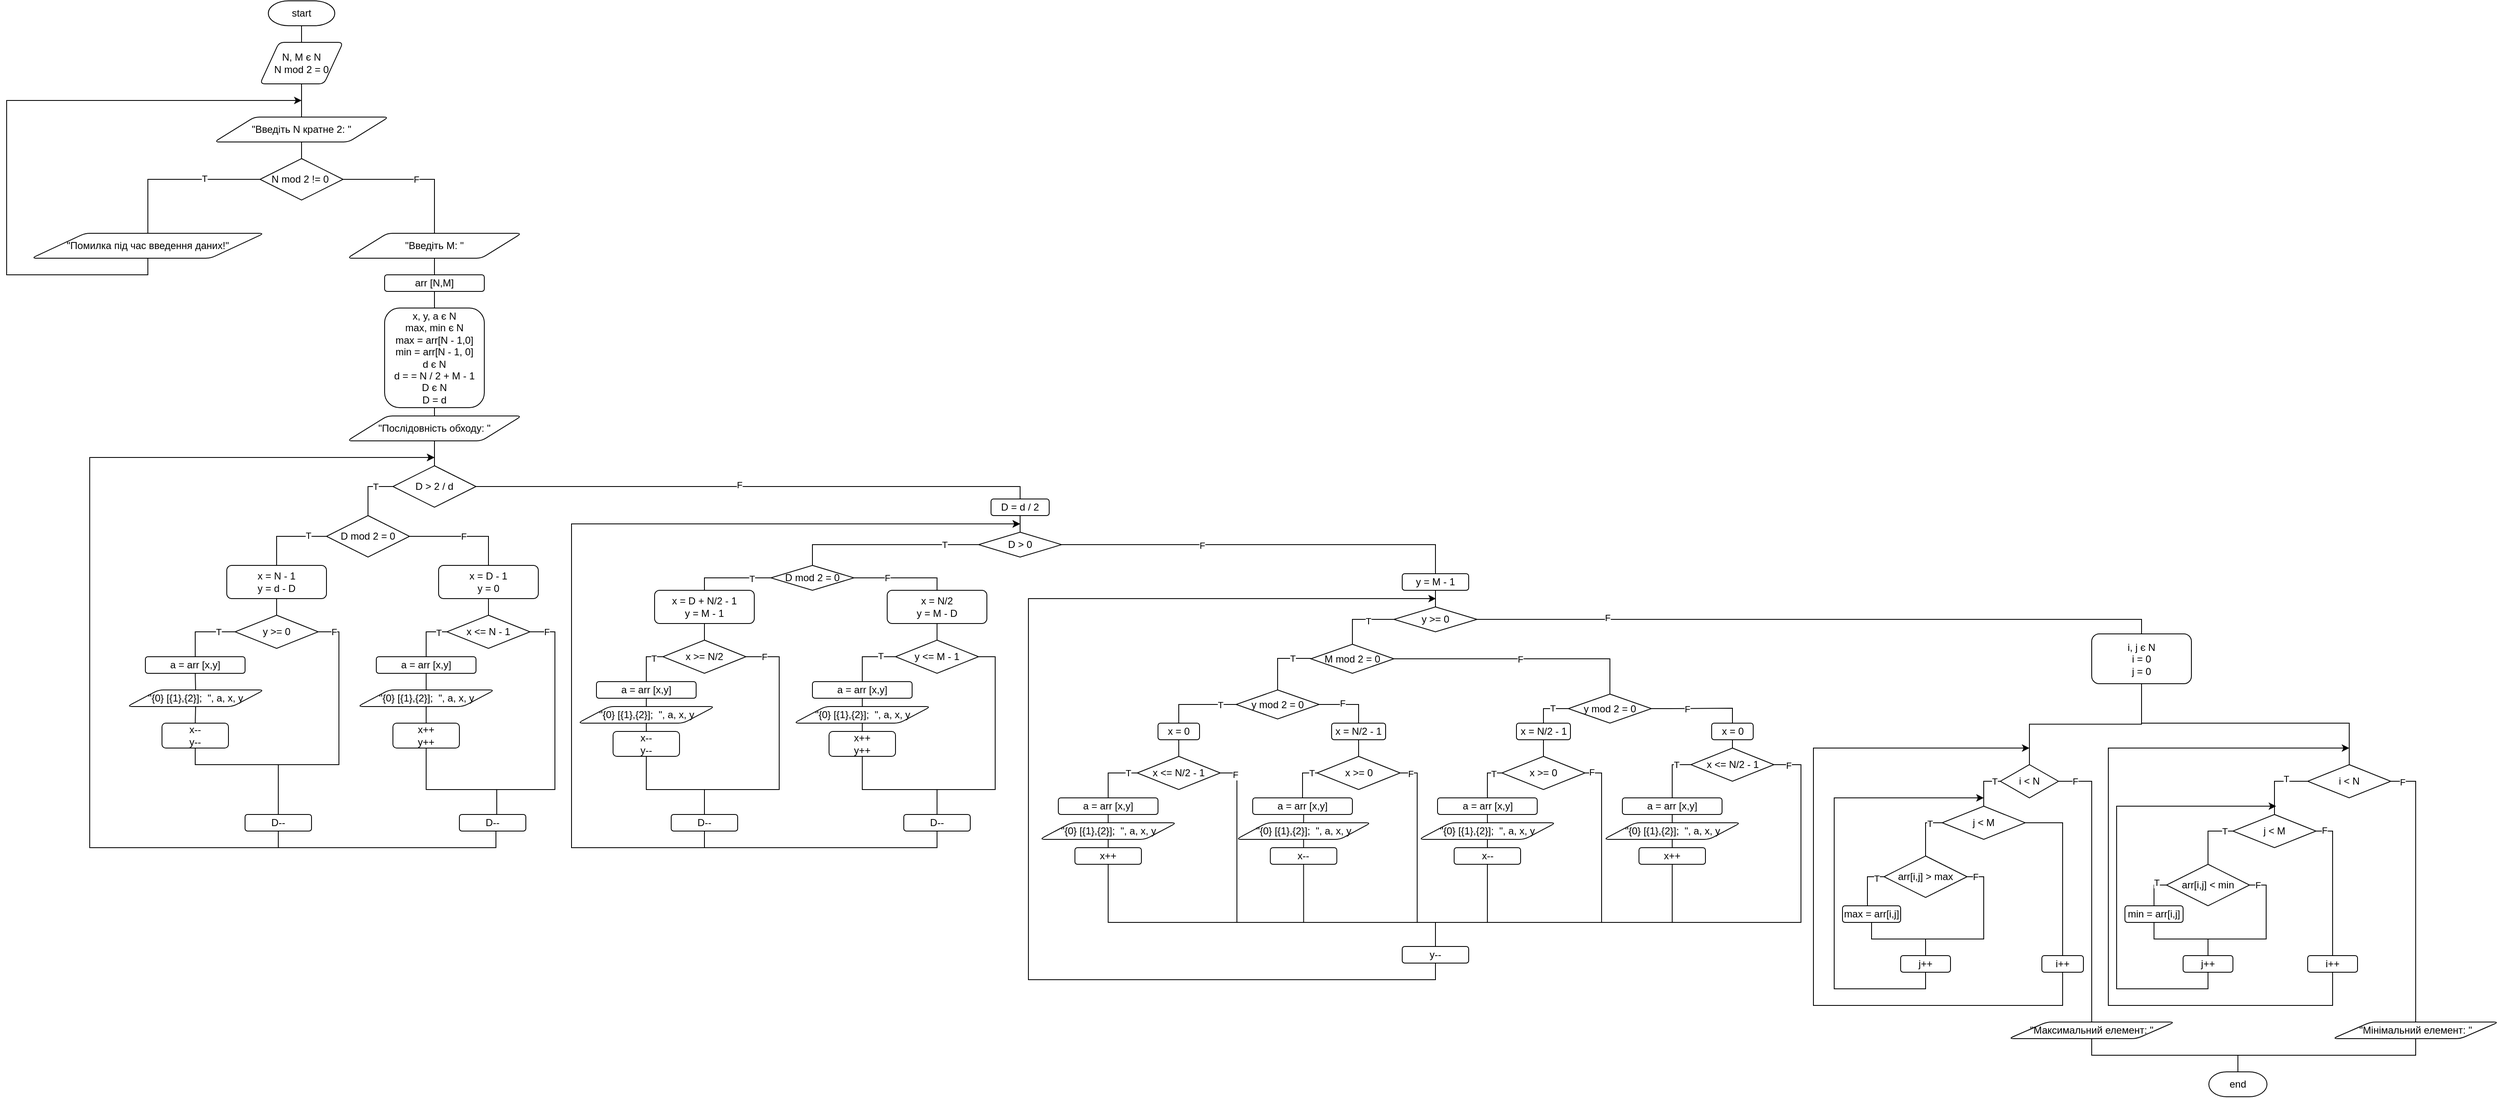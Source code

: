 <mxfile version="15.4.0" type="device"><diagram id="YOhWeZoEZg3Pcvh25CmE" name="Страница 1"><mxGraphModel dx="1874" dy="1002" grid="1" gridSize="10" guides="1" tooltips="1" connect="1" arrows="1" fold="1" page="1" pageScale="1" pageWidth="827" pageHeight="1169" math="0" shadow="0"><root><mxCell id="0"/><mxCell id="1" parent="0"/><mxCell id="B1Q33qxhbeM_VkKpxqUu-10" style="edgeStyle=orthogonalEdgeStyle;rounded=0;orthogonalLoop=1;jettySize=auto;html=1;exitX=0.5;exitY=1;exitDx=0;exitDy=0;exitPerimeter=0;entryX=0.5;entryY=0;entryDx=0;entryDy=0;endArrow=none;endFill=0;" edge="1" parent="1" source="B1Q33qxhbeM_VkKpxqUu-1" target="B1Q33qxhbeM_VkKpxqUu-2"><mxGeometry relative="1" as="geometry"/></mxCell><mxCell id="B1Q33qxhbeM_VkKpxqUu-1" value="start" style="strokeWidth=1;html=1;shape=mxgraph.flowchart.terminator;whiteSpace=wrap;" vertex="1" parent="1"><mxGeometry x="145" y="10" width="80" height="30" as="geometry"/></mxCell><mxCell id="B1Q33qxhbeM_VkKpxqUu-13" style="edgeStyle=orthogonalEdgeStyle;rounded=0;orthogonalLoop=1;jettySize=auto;html=1;exitX=0.5;exitY=1;exitDx=0;exitDy=0;entryX=0.5;entryY=0;entryDx=0;entryDy=0;endArrow=none;endFill=0;" edge="1" parent="1" source="B1Q33qxhbeM_VkKpxqUu-2" target="B1Q33qxhbeM_VkKpxqUu-3"><mxGeometry relative="1" as="geometry"/></mxCell><mxCell id="B1Q33qxhbeM_VkKpxqUu-2" value="N, M є N&lt;br&gt;N mod 2 = 0" style="shape=parallelogram;html=1;strokeWidth=1;perimeter=parallelogramPerimeter;whiteSpace=wrap;rounded=1;arcSize=12;size=0.23;" vertex="1" parent="1"><mxGeometry x="135" y="60" width="100" height="50" as="geometry"/></mxCell><mxCell id="B1Q33qxhbeM_VkKpxqUu-8" style="edgeStyle=orthogonalEdgeStyle;rounded=0;orthogonalLoop=1;jettySize=auto;html=1;exitX=0.5;exitY=1;exitDx=0;exitDy=0;entryX=0.5;entryY=0;entryDx=0;entryDy=0;entryPerimeter=0;endArrow=none;endFill=0;" edge="1" parent="1" source="B1Q33qxhbeM_VkKpxqUu-3" target="B1Q33qxhbeM_VkKpxqUu-4"><mxGeometry relative="1" as="geometry"/></mxCell><mxCell id="B1Q33qxhbeM_VkKpxqUu-3" value="&quot;Введіть N кратне 2: &quot;" style="shape=parallelogram;html=1;strokeWidth=1;perimeter=parallelogramPerimeter;whiteSpace=wrap;rounded=1;arcSize=12;size=0.23;" vertex="1" parent="1"><mxGeometry x="80" y="150" width="210" height="30" as="geometry"/></mxCell><mxCell id="B1Q33qxhbeM_VkKpxqUu-6" style="edgeStyle=orthogonalEdgeStyle;rounded=0;orthogonalLoop=1;jettySize=auto;html=1;exitX=0;exitY=0.5;exitDx=0;exitDy=0;exitPerimeter=0;entryX=0.5;entryY=0;entryDx=0;entryDy=0;endArrow=none;endFill=0;" edge="1" parent="1" source="B1Q33qxhbeM_VkKpxqUu-4" target="B1Q33qxhbeM_VkKpxqUu-5"><mxGeometry relative="1" as="geometry"/></mxCell><mxCell id="B1Q33qxhbeM_VkKpxqUu-7" value="T" style="edgeLabel;html=1;align=center;verticalAlign=middle;resizable=0;points=[];" vertex="1" connectable="0" parent="B1Q33qxhbeM_VkKpxqUu-6"><mxGeometry x="-0.324" y="-1" relative="1" as="geometry"><mxPoint as="offset"/></mxGeometry></mxCell><mxCell id="B1Q33qxhbeM_VkKpxqUu-15" value="F" style="edgeStyle=orthogonalEdgeStyle;rounded=0;orthogonalLoop=1;jettySize=auto;html=1;exitX=1;exitY=0.5;exitDx=0;exitDy=0;exitPerimeter=0;entryX=0.5;entryY=0;entryDx=0;entryDy=0;endArrow=none;endFill=0;" edge="1" parent="1" source="B1Q33qxhbeM_VkKpxqUu-4" target="B1Q33qxhbeM_VkKpxqUu-14"><mxGeometry relative="1" as="geometry"/></mxCell><mxCell id="B1Q33qxhbeM_VkKpxqUu-4" value="N mod 2 != 0&amp;nbsp;" style="strokeWidth=1;html=1;shape=mxgraph.flowchart.decision;whiteSpace=wrap;" vertex="1" parent="1"><mxGeometry x="135" y="200" width="100" height="50" as="geometry"/></mxCell><mxCell id="B1Q33qxhbeM_VkKpxqUu-12" style="edgeStyle=orthogonalEdgeStyle;rounded=0;orthogonalLoop=1;jettySize=auto;html=1;exitX=0.5;exitY=1;exitDx=0;exitDy=0;endArrow=classic;endFill=1;" edge="1" parent="1" source="B1Q33qxhbeM_VkKpxqUu-5"><mxGeometry relative="1" as="geometry"><mxPoint x="185" y="130" as="targetPoint"/><Array as="points"><mxPoint y="340"/><mxPoint x="-170" y="340"/><mxPoint x="-170" y="130"/><mxPoint x="185" y="130"/></Array></mxGeometry></mxCell><mxCell id="B1Q33qxhbeM_VkKpxqUu-5" value="&quot;Помилка під час введення даних!&quot;" style="shape=parallelogram;html=1;strokeWidth=1;perimeter=parallelogramPerimeter;whiteSpace=wrap;rounded=1;arcSize=12;size=0.23;" vertex="1" parent="1"><mxGeometry x="-140" y="290" width="280" height="30" as="geometry"/></mxCell><mxCell id="B1Q33qxhbeM_VkKpxqUu-17" style="edgeStyle=orthogonalEdgeStyle;rounded=0;orthogonalLoop=1;jettySize=auto;html=1;exitX=0.5;exitY=1;exitDx=0;exitDy=0;entryX=0.5;entryY=0;entryDx=0;entryDy=0;endArrow=none;endFill=0;" edge="1" parent="1" source="B1Q33qxhbeM_VkKpxqUu-14" target="B1Q33qxhbeM_VkKpxqUu-16"><mxGeometry relative="1" as="geometry"/></mxCell><mxCell id="B1Q33qxhbeM_VkKpxqUu-14" value="&quot;Введіть M: &quot;" style="shape=parallelogram;html=1;strokeWidth=1;perimeter=parallelogramPerimeter;whiteSpace=wrap;rounded=1;arcSize=12;size=0.23;" vertex="1" parent="1"><mxGeometry x="240" y="290" width="210" height="30" as="geometry"/></mxCell><mxCell id="B1Q33qxhbeM_VkKpxqUu-21" style="edgeStyle=orthogonalEdgeStyle;rounded=0;orthogonalLoop=1;jettySize=auto;html=1;exitX=0.5;exitY=1;exitDx=0;exitDy=0;entryX=0.5;entryY=0;entryDx=0;entryDy=0;endArrow=none;endFill=0;" edge="1" parent="1" source="B1Q33qxhbeM_VkKpxqUu-16" target="B1Q33qxhbeM_VkKpxqUu-19"><mxGeometry relative="1" as="geometry"/></mxCell><mxCell id="B1Q33qxhbeM_VkKpxqUu-16" value="arr [N,M]" style="rounded=1;whiteSpace=wrap;html=1;" vertex="1" parent="1"><mxGeometry x="285" y="340" width="120" height="20" as="geometry"/></mxCell><mxCell id="B1Q33qxhbeM_VkKpxqUu-23" style="edgeStyle=orthogonalEdgeStyle;rounded=0;orthogonalLoop=1;jettySize=auto;html=1;exitX=0.5;exitY=1;exitDx=0;exitDy=0;entryX=0.5;entryY=0;entryDx=0;entryDy=0;endArrow=none;endFill=0;" edge="1" parent="1" source="B1Q33qxhbeM_VkKpxqUu-19" target="B1Q33qxhbeM_VkKpxqUu-22"><mxGeometry relative="1" as="geometry"/></mxCell><mxCell id="B1Q33qxhbeM_VkKpxqUu-19" value="&lt;span style=&quot;background-color: rgb(255 , 255 , 255)&quot;&gt;&lt;span style=&quot;color: rgb(0 , 0 , 0) ; font-family: &amp;#34;helvetica&amp;#34; ; font-size: 12px ; font-style: normal ; font-weight: 400 ; letter-spacing: normal ; text-align: center ; text-indent: 0px ; text-transform: none ; word-spacing: 0px ; display: inline ; float: none&quot;&gt;x, y, a&amp;nbsp;є N&lt;/span&gt;&lt;br style=&quot;color: rgb(0 , 0 , 0) ; font-family: &amp;#34;helvetica&amp;#34; ; font-size: 12px ; font-style: normal ; font-weight: 400 ; letter-spacing: normal ; text-align: center ; text-indent: 0px ; text-transform: none ; word-spacing: 0px&quot;&gt;&lt;span style=&quot;color: rgb(0 , 0 , 0) ; font-family: &amp;#34;helvetica&amp;#34; ; font-size: 12px ; font-style: normal ; font-weight: 400 ; letter-spacing: normal ; text-align: center ; text-indent: 0px ; text-transform: none ; word-spacing: 0px ; display: inline ; float: none&quot;&gt;max, min&amp;nbsp;&lt;/span&gt;&lt;font face=&quot;helvetica&quot;&gt;є N&lt;/font&gt;&lt;br&gt;&lt;font face=&quot;helvetica&quot;&gt;max = arr[N - 1,0]&lt;br&gt;min = arr[N - 1, 0]&lt;br&gt;&lt;/font&gt;d&lt;font face=&quot;helvetica&quot;&gt;&amp;nbsp;є N&lt;br&gt;&lt;/font&gt;&lt;/span&gt;d =&amp;nbsp;= N / 2 + M - 1&lt;br&gt;D&lt;span style=&quot;font-family: &amp;#34;helvetica&amp;#34; ; background-color: rgb(255 , 255 , 255)&quot;&gt;&amp;nbsp;є N&lt;/span&gt;&lt;br&gt;D = d" style="rounded=1;whiteSpace=wrap;html=1;" vertex="1" parent="1"><mxGeometry x="285" y="380" width="120" height="120" as="geometry"/></mxCell><mxCell id="B1Q33qxhbeM_VkKpxqUu-28" style="edgeStyle=orthogonalEdgeStyle;rounded=0;orthogonalLoop=1;jettySize=auto;html=1;exitX=0.5;exitY=1;exitDx=0;exitDy=0;entryX=0.5;entryY=0;entryDx=0;entryDy=0;entryPerimeter=0;endArrow=none;endFill=0;" edge="1" parent="1" source="B1Q33qxhbeM_VkKpxqUu-22" target="B1Q33qxhbeM_VkKpxqUu-25"><mxGeometry relative="1" as="geometry"/></mxCell><mxCell id="B1Q33qxhbeM_VkKpxqUu-22" value="&quot;Послідовність обходу: &quot;" style="shape=parallelogram;html=1;strokeWidth=1;perimeter=parallelogramPerimeter;whiteSpace=wrap;rounded=1;arcSize=12;size=0.23;" vertex="1" parent="1"><mxGeometry x="240" y="510" width="210" height="30" as="geometry"/></mxCell><mxCell id="B1Q33qxhbeM_VkKpxqUu-27" value="T" style="edgeStyle=orthogonalEdgeStyle;rounded=0;orthogonalLoop=1;jettySize=auto;html=1;exitX=0;exitY=0.5;exitDx=0;exitDy=0;exitPerimeter=0;endArrow=none;endFill=0;entryX=0.5;entryY=0;entryDx=0;entryDy=0;entryPerimeter=0;" edge="1" parent="1" source="B1Q33qxhbeM_VkKpxqUu-25" target="B1Q33qxhbeM_VkKpxqUu-29"><mxGeometry x="-0.342" relative="1" as="geometry"><mxPoint x="240" y="620" as="targetPoint"/><mxPoint as="offset"/></mxGeometry></mxCell><mxCell id="B1Q33qxhbeM_VkKpxqUu-68" style="edgeStyle=orthogonalEdgeStyle;rounded=0;orthogonalLoop=1;jettySize=auto;html=1;exitX=1;exitY=0.5;exitDx=0;exitDy=0;exitPerimeter=0;endArrow=none;endFill=0;entryX=0.5;entryY=0;entryDx=0;entryDy=0;" edge="1" parent="1" source="B1Q33qxhbeM_VkKpxqUu-25" target="B1Q33qxhbeM_VkKpxqUu-69"><mxGeometry relative="1" as="geometry"><mxPoint x="590" y="595.353" as="targetPoint"/><Array as="points"><mxPoint x="1050" y="595"/></Array></mxGeometry></mxCell><mxCell id="B1Q33qxhbeM_VkKpxqUu-70" value="F" style="edgeLabel;html=1;align=center;verticalAlign=middle;resizable=0;points=[];" vertex="1" connectable="0" parent="B1Q33qxhbeM_VkKpxqUu-68"><mxGeometry x="-0.053" y="2" relative="1" as="geometry"><mxPoint as="offset"/></mxGeometry></mxCell><mxCell id="B1Q33qxhbeM_VkKpxqUu-25" value="D &amp;gt; 2 / d" style="strokeWidth=1;html=1;shape=mxgraph.flowchart.decision;whiteSpace=wrap;" vertex="1" parent="1"><mxGeometry x="295" y="570" width="100" height="50" as="geometry"/></mxCell><mxCell id="B1Q33qxhbeM_VkKpxqUu-43" style="edgeStyle=orthogonalEdgeStyle;rounded=0;orthogonalLoop=1;jettySize=auto;html=1;endArrow=classic;endFill=1;exitX=0.5;exitY=1;exitDx=0;exitDy=0;" edge="1" parent="1" source="B1Q33qxhbeM_VkKpxqUu-26"><mxGeometry relative="1" as="geometry"><mxPoint x="345" y="560" as="targetPoint"/><mxPoint x="160" y="930" as="sourcePoint"/><Array as="points"><mxPoint x="157" y="1030"/><mxPoint x="-70" y="1030"/><mxPoint x="-70" y="560"/></Array></mxGeometry></mxCell><mxCell id="B1Q33qxhbeM_VkKpxqUu-26" value="D--" style="rounded=1;whiteSpace=wrap;html=1;" vertex="1" parent="1"><mxGeometry x="117" y="990" width="80" height="20" as="geometry"/></mxCell><mxCell id="B1Q33qxhbeM_VkKpxqUu-35" style="edgeStyle=orthogonalEdgeStyle;rounded=0;orthogonalLoop=1;jettySize=auto;html=1;exitX=0;exitY=0.5;exitDx=0;exitDy=0;exitPerimeter=0;entryX=0.5;entryY=0;entryDx=0;entryDy=0;endArrow=none;endFill=0;" edge="1" parent="1" source="B1Q33qxhbeM_VkKpxqUu-29" target="B1Q33qxhbeM_VkKpxqUu-31"><mxGeometry relative="1" as="geometry"/></mxCell><mxCell id="B1Q33qxhbeM_VkKpxqUu-36" value="T" style="edgeLabel;html=1;align=center;verticalAlign=middle;resizable=0;points=[];" vertex="1" connectable="0" parent="B1Q33qxhbeM_VkKpxqUu-35"><mxGeometry x="-0.524" y="-1" relative="1" as="geometry"><mxPoint as="offset"/></mxGeometry></mxCell><mxCell id="B1Q33qxhbeM_VkKpxqUu-45" value="F" style="edgeStyle=orthogonalEdgeStyle;rounded=0;orthogonalLoop=1;jettySize=auto;html=1;exitX=1;exitY=0.5;exitDx=0;exitDy=0;exitPerimeter=0;entryX=0.5;entryY=0;entryDx=0;entryDy=0;endArrow=none;endFill=0;" edge="1" parent="1" source="B1Q33qxhbeM_VkKpxqUu-29" target="B1Q33qxhbeM_VkKpxqUu-44"><mxGeometry relative="1" as="geometry"/></mxCell><mxCell id="B1Q33qxhbeM_VkKpxqUu-29" value="D mod 2 = 0" style="strokeWidth=1;html=1;shape=mxgraph.flowchart.decision;whiteSpace=wrap;" vertex="1" parent="1"><mxGeometry x="215" y="630" width="100" height="50" as="geometry"/></mxCell><mxCell id="B1Q33qxhbeM_VkKpxqUu-37" style="edgeStyle=orthogonalEdgeStyle;rounded=0;orthogonalLoop=1;jettySize=auto;html=1;exitX=0.5;exitY=1;exitDx=0;exitDy=0;entryX=0.5;entryY=0;entryDx=0;entryDy=0;entryPerimeter=0;endArrow=none;endFill=0;" edge="1" parent="1" source="B1Q33qxhbeM_VkKpxqUu-31" target="B1Q33qxhbeM_VkKpxqUu-32"><mxGeometry relative="1" as="geometry"/></mxCell><mxCell id="B1Q33qxhbeM_VkKpxqUu-31" value="x = N - 1&lt;br&gt;y = d - D" style="rounded=1;whiteSpace=wrap;html=1;" vertex="1" parent="1"><mxGeometry x="95" y="690" width="120" height="40" as="geometry"/></mxCell><mxCell id="B1Q33qxhbeM_VkKpxqUu-38" value="T" style="edgeStyle=orthogonalEdgeStyle;rounded=0;orthogonalLoop=1;jettySize=auto;html=1;exitX=0;exitY=0.5;exitDx=0;exitDy=0;exitPerimeter=0;endArrow=none;endFill=0;" edge="1" parent="1" source="B1Q33qxhbeM_VkKpxqUu-32" target="B1Q33qxhbeM_VkKpxqUu-50"><mxGeometry x="-0.473" relative="1" as="geometry"><mxPoint x="40" y="770" as="targetPoint"/><mxPoint as="offset"/></mxGeometry></mxCell><mxCell id="B1Q33qxhbeM_VkKpxqUu-42" value="F" style="edgeStyle=orthogonalEdgeStyle;rounded=0;orthogonalLoop=1;jettySize=auto;html=1;exitX=1;exitY=0.5;exitDx=0;exitDy=0;exitPerimeter=0;endArrow=none;endFill=0;entryX=0.5;entryY=0;entryDx=0;entryDy=0;" edge="1" parent="1" source="B1Q33qxhbeM_VkKpxqUu-32" target="B1Q33qxhbeM_VkKpxqUu-26"><mxGeometry x="-0.882" relative="1" as="geometry"><mxPoint x="220" y="950" as="targetPoint"/><Array as="points"><mxPoint x="230" y="770"/><mxPoint x="230" y="930"/><mxPoint x="157" y="930"/></Array><mxPoint as="offset"/></mxGeometry></mxCell><mxCell id="B1Q33qxhbeM_VkKpxqUu-32" value="y &amp;gt;= 0" style="strokeWidth=1;html=1;shape=mxgraph.flowchart.decision;whiteSpace=wrap;" vertex="1" parent="1"><mxGeometry x="105" y="750" width="100" height="40" as="geometry"/></mxCell><mxCell id="B1Q33qxhbeM_VkKpxqUu-41" style="edgeStyle=orthogonalEdgeStyle;rounded=0;orthogonalLoop=1;jettySize=auto;html=1;exitX=0.5;exitY=1;exitDx=0;exitDy=0;endArrow=none;endFill=0;entryX=0.5;entryY=0;entryDx=0;entryDy=0;" edge="1" parent="1" source="B1Q33qxhbeM_VkKpxqUu-33" target="B1Q33qxhbeM_VkKpxqUu-26"><mxGeometry relative="1" as="geometry"><mxPoint x="340" y="940" as="targetPoint"/><Array as="points"><mxPoint x="57" y="930"/><mxPoint x="157" y="930"/></Array></mxGeometry></mxCell><mxCell id="B1Q33qxhbeM_VkKpxqUu-33" value="x--&lt;br&gt;y--" style="rounded=1;whiteSpace=wrap;html=1;" vertex="1" parent="1"><mxGeometry x="17" y="880" width="80" height="30" as="geometry"/></mxCell><mxCell id="B1Q33qxhbeM_VkKpxqUu-47" style="edgeStyle=orthogonalEdgeStyle;rounded=0;orthogonalLoop=1;jettySize=auto;html=1;exitX=0.5;exitY=1;exitDx=0;exitDy=0;entryX=0.5;entryY=0;entryDx=0;entryDy=0;entryPerimeter=0;endArrow=none;endFill=0;" edge="1" parent="1" source="B1Q33qxhbeM_VkKpxqUu-44" target="B1Q33qxhbeM_VkKpxqUu-46"><mxGeometry relative="1" as="geometry"/></mxCell><mxCell id="B1Q33qxhbeM_VkKpxqUu-44" value="x = D - 1&lt;br&gt;y = 0" style="rounded=1;whiteSpace=wrap;html=1;" vertex="1" parent="1"><mxGeometry x="350" y="690" width="120" height="40" as="geometry"/></mxCell><mxCell id="B1Q33qxhbeM_VkKpxqUu-59" style="edgeStyle=orthogonalEdgeStyle;rounded=0;orthogonalLoop=1;jettySize=auto;html=1;exitX=0;exitY=0.5;exitDx=0;exitDy=0;exitPerimeter=0;entryX=0.5;entryY=0;entryDx=0;entryDy=0;endArrow=none;endFill=0;" edge="1" parent="1" source="B1Q33qxhbeM_VkKpxqUu-46" target="B1Q33qxhbeM_VkKpxqUu-52"><mxGeometry relative="1" as="geometry"/></mxCell><mxCell id="B1Q33qxhbeM_VkKpxqUu-63" value="T" style="edgeLabel;html=1;align=center;verticalAlign=middle;resizable=0;points=[];" vertex="1" connectable="0" parent="B1Q33qxhbeM_VkKpxqUu-59"><mxGeometry x="-0.636" y="1" relative="1" as="geometry"><mxPoint as="offset"/></mxGeometry></mxCell><mxCell id="B1Q33qxhbeM_VkKpxqUu-64" value="F" style="edgeStyle=orthogonalEdgeStyle;rounded=0;orthogonalLoop=1;jettySize=auto;html=1;exitX=1;exitY=0.5;exitDx=0;exitDy=0;exitPerimeter=0;entryX=0.5;entryY=0;entryDx=0;entryDy=0;endArrow=none;endFill=0;" edge="1" parent="1" source="B1Q33qxhbeM_VkKpxqUu-46" target="B1Q33qxhbeM_VkKpxqUu-55"><mxGeometry x="-0.879" relative="1" as="geometry"><Array as="points"><mxPoint x="490" y="770"/><mxPoint x="490" y="960"/><mxPoint x="420" y="960"/><mxPoint x="420" y="990"/></Array><mxPoint as="offset"/></mxGeometry></mxCell><mxCell id="B1Q33qxhbeM_VkKpxqUu-46" value="x &amp;lt;= N - 1" style="strokeWidth=1;html=1;shape=mxgraph.flowchart.decision;whiteSpace=wrap;" vertex="1" parent="1"><mxGeometry x="360" y="750" width="100" height="40" as="geometry"/></mxCell><mxCell id="B1Q33qxhbeM_VkKpxqUu-49" style="edgeStyle=orthogonalEdgeStyle;rounded=0;orthogonalLoop=1;jettySize=auto;html=1;exitX=0.5;exitY=1;exitDx=0;exitDy=0;entryX=0.5;entryY=0;entryDx=0;entryDy=0;endArrow=none;endFill=0;" edge="1" parent="1" source="B1Q33qxhbeM_VkKpxqUu-48" target="B1Q33qxhbeM_VkKpxqUu-33"><mxGeometry relative="1" as="geometry"/></mxCell><mxCell id="B1Q33qxhbeM_VkKpxqUu-48" value="&quot;{0} [{1},{2}];&amp;nbsp; &quot;, a, x, y" style="shape=parallelogram;html=1;strokeWidth=1;perimeter=parallelogramPerimeter;whiteSpace=wrap;rounded=1;arcSize=12;size=0.23;" vertex="1" parent="1"><mxGeometry x="-25" y="840" width="165" height="20" as="geometry"/></mxCell><mxCell id="B1Q33qxhbeM_VkKpxqUu-51" style="edgeStyle=orthogonalEdgeStyle;rounded=0;orthogonalLoop=1;jettySize=auto;html=1;exitX=0.5;exitY=1;exitDx=0;exitDy=0;entryX=0.5;entryY=0;entryDx=0;entryDy=0;endArrow=none;endFill=0;" edge="1" parent="1" source="B1Q33qxhbeM_VkKpxqUu-50" target="B1Q33qxhbeM_VkKpxqUu-48"><mxGeometry relative="1" as="geometry"/></mxCell><mxCell id="B1Q33qxhbeM_VkKpxqUu-50" value="a = arr [x,y]" style="rounded=1;whiteSpace=wrap;html=1;" vertex="1" parent="1"><mxGeometry x="-3" y="800" width="120" height="20" as="geometry"/></mxCell><mxCell id="B1Q33qxhbeM_VkKpxqUu-60" style="edgeStyle=orthogonalEdgeStyle;rounded=0;orthogonalLoop=1;jettySize=auto;html=1;exitX=0.5;exitY=1;exitDx=0;exitDy=0;entryX=0.5;entryY=0;entryDx=0;entryDy=0;endArrow=none;endFill=0;" edge="1" parent="1" source="B1Q33qxhbeM_VkKpxqUu-52" target="B1Q33qxhbeM_VkKpxqUu-53"><mxGeometry relative="1" as="geometry"/></mxCell><mxCell id="B1Q33qxhbeM_VkKpxqUu-52" value="a = arr [x,y]" style="rounded=1;whiteSpace=wrap;html=1;" vertex="1" parent="1"><mxGeometry x="275" y="800" width="120" height="20" as="geometry"/></mxCell><mxCell id="B1Q33qxhbeM_VkKpxqUu-61" style="edgeStyle=orthogonalEdgeStyle;rounded=0;orthogonalLoop=1;jettySize=auto;html=1;exitX=0.5;exitY=1;exitDx=0;exitDy=0;entryX=0.5;entryY=0;entryDx=0;entryDy=0;endArrow=none;endFill=0;" edge="1" parent="1" source="B1Q33qxhbeM_VkKpxqUu-53" target="B1Q33qxhbeM_VkKpxqUu-54"><mxGeometry relative="1" as="geometry"/></mxCell><mxCell id="B1Q33qxhbeM_VkKpxqUu-53" value="&quot;{0} [{1},{2}];&amp;nbsp; &quot;, a, x, y" style="shape=parallelogram;html=1;strokeWidth=1;perimeter=parallelogramPerimeter;whiteSpace=wrap;rounded=1;arcSize=12;size=0.23;" vertex="1" parent="1"><mxGeometry x="252.5" y="840" width="165" height="20" as="geometry"/></mxCell><mxCell id="B1Q33qxhbeM_VkKpxqUu-62" value="" style="edgeStyle=orthogonalEdgeStyle;rounded=0;orthogonalLoop=1;jettySize=auto;html=1;endArrow=none;endFill=0;" edge="1" parent="1" source="B1Q33qxhbeM_VkKpxqUu-54" target="B1Q33qxhbeM_VkKpxqUu-53"><mxGeometry relative="1" as="geometry"/></mxCell><mxCell id="B1Q33qxhbeM_VkKpxqUu-66" style="edgeStyle=orthogonalEdgeStyle;rounded=0;orthogonalLoop=1;jettySize=auto;html=1;exitX=0.5;exitY=1;exitDx=0;exitDy=0;entryX=0.5;entryY=0;entryDx=0;entryDy=0;endArrow=none;endFill=0;" edge="1" parent="1" source="B1Q33qxhbeM_VkKpxqUu-54" target="B1Q33qxhbeM_VkKpxqUu-55"><mxGeometry relative="1" as="geometry"><Array as="points"><mxPoint x="335" y="960"/><mxPoint x="420" y="960"/><mxPoint x="420" y="990"/></Array></mxGeometry></mxCell><mxCell id="B1Q33qxhbeM_VkKpxqUu-54" value="x++&lt;br&gt;y++" style="rounded=1;whiteSpace=wrap;html=1;" vertex="1" parent="1"><mxGeometry x="295" y="880" width="80" height="30" as="geometry"/></mxCell><mxCell id="B1Q33qxhbeM_VkKpxqUu-67" style="edgeStyle=orthogonalEdgeStyle;rounded=0;orthogonalLoop=1;jettySize=auto;html=1;exitX=0.5;exitY=1;exitDx=0;exitDy=0;endArrow=classic;endFill=1;" edge="1" parent="1"><mxGeometry relative="1" as="geometry"><mxPoint x="345" y="560" as="targetPoint"/><mxPoint x="419" y="1010" as="sourcePoint"/><Array as="points"><mxPoint x="419" y="1030"/><mxPoint x="-70" y="1030"/><mxPoint x="-70" y="560"/></Array></mxGeometry></mxCell><mxCell id="B1Q33qxhbeM_VkKpxqUu-55" value="D--" style="rounded=1;whiteSpace=wrap;html=1;" vertex="1" parent="1"><mxGeometry x="375" y="990" width="80" height="20" as="geometry"/></mxCell><mxCell id="B1Q33qxhbeM_VkKpxqUu-99" style="edgeStyle=orthogonalEdgeStyle;rounded=0;orthogonalLoop=1;jettySize=auto;html=1;exitX=0.5;exitY=1;exitDx=0;exitDy=0;entryX=0.5;entryY=0;entryDx=0;entryDy=0;entryPerimeter=0;endArrow=none;endFill=0;" edge="1" parent="1" source="B1Q33qxhbeM_VkKpxqUu-69" target="B1Q33qxhbeM_VkKpxqUu-96"><mxGeometry relative="1" as="geometry"/></mxCell><mxCell id="B1Q33qxhbeM_VkKpxqUu-69" value="D = d / 2" style="rounded=1;whiteSpace=wrap;html=1;" vertex="1" parent="1"><mxGeometry x="1015" y="610" width="70" height="20" as="geometry"/></mxCell><mxCell id="B1Q33qxhbeM_VkKpxqUu-78" style="edgeStyle=orthogonalEdgeStyle;rounded=0;orthogonalLoop=1;jettySize=auto;html=1;exitX=0;exitY=0.5;exitDx=0;exitDy=0;exitPerimeter=0;entryX=0.5;entryY=0;entryDx=0;entryDy=0;endArrow=none;endFill=0;" edge="1" parent="1" source="B1Q33qxhbeM_VkKpxqUu-72" target="B1Q33qxhbeM_VkKpxqUu-74"><mxGeometry relative="1" as="geometry"><mxPoint x="750" y="704" as="sourcePoint"/><mxPoint x="670" y="714" as="targetPoint"/><Array as="points"><mxPoint x="670" y="705"/></Array></mxGeometry></mxCell><mxCell id="B1Q33qxhbeM_VkKpxqUu-79" value="T" style="edgeLabel;html=1;align=center;verticalAlign=middle;resizable=0;points=[];" vertex="1" connectable="0" parent="B1Q33qxhbeM_VkKpxqUu-78"><mxGeometry x="-0.519" y="1" relative="1" as="geometry"><mxPoint as="offset"/></mxGeometry></mxCell><mxCell id="B1Q33qxhbeM_VkKpxqUu-80" value="F" style="edgeStyle=orthogonalEdgeStyle;rounded=0;orthogonalLoop=1;jettySize=auto;html=1;exitX=1;exitY=0.5;exitDx=0;exitDy=0;exitPerimeter=0;entryX=0.5;entryY=0;entryDx=0;entryDy=0;endArrow=none;endFill=0;" edge="1" parent="1" source="B1Q33qxhbeM_VkKpxqUu-72" target="B1Q33qxhbeM_VkKpxqUu-75"><mxGeometry x="-0.31" relative="1" as="geometry"><Array as="points"><mxPoint x="950" y="705"/></Array><mxPoint as="offset"/></mxGeometry></mxCell><mxCell id="B1Q33qxhbeM_VkKpxqUu-72" value="D mod 2 = 0" style="strokeWidth=1;html=1;shape=mxgraph.flowchart.decision;whiteSpace=wrap;" vertex="1" parent="1"><mxGeometry x="750" y="690" width="100" height="30" as="geometry"/></mxCell><mxCell id="B1Q33qxhbeM_VkKpxqUu-81" style="edgeStyle=orthogonalEdgeStyle;rounded=0;orthogonalLoop=1;jettySize=auto;html=1;exitX=0.5;exitY=1;exitDx=0;exitDy=0;entryX=0.5;entryY=0;entryDx=0;entryDy=0;entryPerimeter=0;endArrow=none;endFill=0;" edge="1" parent="1" source="B1Q33qxhbeM_VkKpxqUu-74" target="B1Q33qxhbeM_VkKpxqUu-77"><mxGeometry relative="1" as="geometry"/></mxCell><mxCell id="B1Q33qxhbeM_VkKpxqUu-74" value="x = D + N/2 - 1&lt;br&gt;y = M - 1" style="rounded=1;whiteSpace=wrap;html=1;" vertex="1" parent="1"><mxGeometry x="610" y="720" width="120" height="40" as="geometry"/></mxCell><mxCell id="B1Q33qxhbeM_VkKpxqUu-100" style="edgeStyle=orthogonalEdgeStyle;rounded=0;orthogonalLoop=1;jettySize=auto;html=1;exitX=0.5;exitY=1;exitDx=0;exitDy=0;entryX=0.5;entryY=0;entryDx=0;entryDy=0;entryPerimeter=0;endArrow=none;endFill=0;" edge="1" parent="1" source="B1Q33qxhbeM_VkKpxqUu-75" target="B1Q33qxhbeM_VkKpxqUu-76"><mxGeometry relative="1" as="geometry"/></mxCell><mxCell id="B1Q33qxhbeM_VkKpxqUu-75" value="x = N/2&lt;br&gt;y = M - D" style="rounded=1;whiteSpace=wrap;html=1;" vertex="1" parent="1"><mxGeometry x="890" y="720" width="120" height="40" as="geometry"/></mxCell><mxCell id="B1Q33qxhbeM_VkKpxqUu-103" style="edgeStyle=orthogonalEdgeStyle;rounded=0;orthogonalLoop=1;jettySize=auto;html=1;exitX=0;exitY=0.5;exitDx=0;exitDy=0;exitPerimeter=0;entryX=0.5;entryY=0;entryDx=0;entryDy=0;endArrow=none;endFill=0;" edge="1" parent="1" source="B1Q33qxhbeM_VkKpxqUu-76" target="B1Q33qxhbeM_VkKpxqUu-87"><mxGeometry relative="1" as="geometry"/></mxCell><mxCell id="B1Q33qxhbeM_VkKpxqUu-106" value="T" style="edgeLabel;html=1;align=center;verticalAlign=middle;resizable=0;points=[];" vertex="1" connectable="0" parent="B1Q33qxhbeM_VkKpxqUu-103"><mxGeometry x="-0.468" y="-1" relative="1" as="geometry"><mxPoint as="offset"/></mxGeometry></mxCell><mxCell id="B1Q33qxhbeM_VkKpxqUu-108" style="edgeStyle=orthogonalEdgeStyle;rounded=0;orthogonalLoop=1;jettySize=auto;html=1;exitX=1;exitY=0.5;exitDx=0;exitDy=0;exitPerimeter=0;entryX=0.5;entryY=0;entryDx=0;entryDy=0;endArrow=none;endFill=0;" edge="1" parent="1" source="B1Q33qxhbeM_VkKpxqUu-76" target="B1Q33qxhbeM_VkKpxqUu-107"><mxGeometry relative="1" as="geometry"><Array as="points"><mxPoint x="1020" y="800"/><mxPoint x="1020" y="960"/><mxPoint x="950" y="960"/></Array></mxGeometry></mxCell><mxCell id="B1Q33qxhbeM_VkKpxqUu-76" value="y &amp;lt;= M - 1" style="strokeWidth=1;html=1;shape=mxgraph.flowchart.decision;whiteSpace=wrap;" vertex="1" parent="1"><mxGeometry x="900" y="780" width="100" height="40" as="geometry"/></mxCell><mxCell id="B1Q33qxhbeM_VkKpxqUu-88" style="edgeStyle=orthogonalEdgeStyle;rounded=0;orthogonalLoop=1;jettySize=auto;html=1;exitX=0;exitY=0.5;exitDx=0;exitDy=0;exitPerimeter=0;entryX=0.5;entryY=0;entryDx=0;entryDy=0;endArrow=none;endFill=0;" edge="1" parent="1" source="B1Q33qxhbeM_VkKpxqUu-77" target="B1Q33qxhbeM_VkKpxqUu-82"><mxGeometry relative="1" as="geometry"/></mxCell><mxCell id="B1Q33qxhbeM_VkKpxqUu-89" value="T" style="edgeLabel;html=1;align=center;verticalAlign=middle;resizable=0;points=[];" vertex="1" connectable="0" parent="B1Q33qxhbeM_VkKpxqUu-88"><mxGeometry x="-0.559" y="2" relative="1" as="geometry"><mxPoint as="offset"/></mxGeometry></mxCell><mxCell id="B1Q33qxhbeM_VkKpxqUu-93" value="F" style="edgeStyle=orthogonalEdgeStyle;rounded=0;orthogonalLoop=1;jettySize=auto;html=1;exitX=1;exitY=0.5;exitDx=0;exitDy=0;exitPerimeter=0;entryX=0.5;entryY=0;entryDx=0;entryDy=0;endArrow=none;endFill=0;" edge="1" parent="1" source="B1Q33qxhbeM_VkKpxqUu-77" target="B1Q33qxhbeM_VkKpxqUu-92"><mxGeometry x="-0.862" relative="1" as="geometry"><Array as="points"><mxPoint x="760" y="800"/><mxPoint x="760" y="960"/><mxPoint x="670" y="960"/></Array><mxPoint as="offset"/></mxGeometry></mxCell><mxCell id="B1Q33qxhbeM_VkKpxqUu-77" value="x &amp;gt;= N/2" style="strokeWidth=1;html=1;shape=mxgraph.flowchart.decision;whiteSpace=wrap;" vertex="1" parent="1"><mxGeometry x="620" y="780" width="100" height="40" as="geometry"/></mxCell><mxCell id="B1Q33qxhbeM_VkKpxqUu-90" style="edgeStyle=orthogonalEdgeStyle;rounded=0;orthogonalLoop=1;jettySize=auto;html=1;exitX=0.5;exitY=1;exitDx=0;exitDy=0;entryX=0.5;entryY=0;entryDx=0;entryDy=0;endArrow=none;endFill=0;" edge="1" parent="1" source="B1Q33qxhbeM_VkKpxqUu-82" target="B1Q33qxhbeM_VkKpxqUu-83"><mxGeometry relative="1" as="geometry"/></mxCell><mxCell id="B1Q33qxhbeM_VkKpxqUu-82" value="a = arr [x,y]" style="rounded=1;whiteSpace=wrap;html=1;" vertex="1" parent="1"><mxGeometry x="540" y="830" width="120" height="20" as="geometry"/></mxCell><mxCell id="B1Q33qxhbeM_VkKpxqUu-91" style="edgeStyle=orthogonalEdgeStyle;rounded=0;orthogonalLoop=1;jettySize=auto;html=1;exitX=0.5;exitY=1;exitDx=0;exitDy=0;entryX=0.5;entryY=0;entryDx=0;entryDy=0;endArrow=none;endFill=0;" edge="1" parent="1" source="B1Q33qxhbeM_VkKpxqUu-83" target="B1Q33qxhbeM_VkKpxqUu-84"><mxGeometry relative="1" as="geometry"/></mxCell><mxCell id="B1Q33qxhbeM_VkKpxqUu-83" value="&quot;{0} [{1},{2}];&amp;nbsp; &quot;, a, x, y" style="shape=parallelogram;html=1;strokeWidth=1;perimeter=parallelogramPerimeter;whiteSpace=wrap;rounded=1;arcSize=12;size=0.23;" vertex="1" parent="1"><mxGeometry x="517.5" y="860" width="165" height="20" as="geometry"/></mxCell><mxCell id="B1Q33qxhbeM_VkKpxqUu-94" style="edgeStyle=orthogonalEdgeStyle;rounded=0;orthogonalLoop=1;jettySize=auto;html=1;exitX=0.5;exitY=1;exitDx=0;exitDy=0;endArrow=none;endFill=0;" edge="1" parent="1" source="B1Q33qxhbeM_VkKpxqUu-84"><mxGeometry relative="1" as="geometry"><mxPoint x="670" y="960" as="targetPoint"/><Array as="points"><mxPoint x="600" y="960"/></Array></mxGeometry></mxCell><mxCell id="B1Q33qxhbeM_VkKpxqUu-84" value="x--&lt;br&gt;y--" style="rounded=1;whiteSpace=wrap;html=1;" vertex="1" parent="1"><mxGeometry x="560" y="890" width="80" height="30" as="geometry"/></mxCell><mxCell id="B1Q33qxhbeM_VkKpxqUu-109" style="edgeStyle=orthogonalEdgeStyle;rounded=0;orthogonalLoop=1;jettySize=auto;html=1;exitX=0.5;exitY=1;exitDx=0;exitDy=0;entryX=0.5;entryY=0;entryDx=0;entryDy=0;endArrow=none;endFill=0;" edge="1" parent="1" source="B1Q33qxhbeM_VkKpxqUu-85" target="B1Q33qxhbeM_VkKpxqUu-107"><mxGeometry relative="1" as="geometry"><Array as="points"><mxPoint x="860" y="960"/><mxPoint x="950" y="960"/></Array></mxGeometry></mxCell><mxCell id="B1Q33qxhbeM_VkKpxqUu-85" value="x++&lt;br&gt;y++" style="rounded=1;whiteSpace=wrap;html=1;" vertex="1" parent="1"><mxGeometry x="820" y="890" width="80" height="30" as="geometry"/></mxCell><mxCell id="B1Q33qxhbeM_VkKpxqUu-105" style="edgeStyle=orthogonalEdgeStyle;rounded=0;orthogonalLoop=1;jettySize=auto;html=1;exitX=0.5;exitY=1;exitDx=0;exitDy=0;entryX=0.5;entryY=0;entryDx=0;entryDy=0;endArrow=none;endFill=0;" edge="1" parent="1" source="B1Q33qxhbeM_VkKpxqUu-86" target="B1Q33qxhbeM_VkKpxqUu-85"><mxGeometry relative="1" as="geometry"/></mxCell><mxCell id="B1Q33qxhbeM_VkKpxqUu-86" value="&quot;{0} [{1},{2}];&amp;nbsp; &quot;, a, x, y" style="shape=parallelogram;html=1;strokeWidth=1;perimeter=parallelogramPerimeter;whiteSpace=wrap;rounded=1;arcSize=12;size=0.23;" vertex="1" parent="1"><mxGeometry x="777.5" y="860" width="165" height="20" as="geometry"/></mxCell><mxCell id="B1Q33qxhbeM_VkKpxqUu-104" style="edgeStyle=orthogonalEdgeStyle;rounded=0;orthogonalLoop=1;jettySize=auto;html=1;exitX=0.5;exitY=1;exitDx=0;exitDy=0;entryX=0.5;entryY=0;entryDx=0;entryDy=0;endArrow=none;endFill=0;" edge="1" parent="1" source="B1Q33qxhbeM_VkKpxqUu-87" target="B1Q33qxhbeM_VkKpxqUu-86"><mxGeometry relative="1" as="geometry"/></mxCell><mxCell id="B1Q33qxhbeM_VkKpxqUu-87" value="a = arr [x,y]" style="rounded=1;whiteSpace=wrap;html=1;" vertex="1" parent="1"><mxGeometry x="800" y="830" width="120" height="20" as="geometry"/></mxCell><mxCell id="B1Q33qxhbeM_VkKpxqUu-95" style="edgeStyle=orthogonalEdgeStyle;rounded=0;orthogonalLoop=1;jettySize=auto;html=1;exitX=0.5;exitY=1;exitDx=0;exitDy=0;endArrow=classic;endFill=1;" edge="1" parent="1" source="B1Q33qxhbeM_VkKpxqUu-92"><mxGeometry relative="1" as="geometry"><mxPoint x="1050" y="640" as="targetPoint"/><Array as="points"><mxPoint x="670" y="1030"/><mxPoint x="510" y="1030"/><mxPoint x="510" y="640"/></Array></mxGeometry></mxCell><mxCell id="B1Q33qxhbeM_VkKpxqUu-92" value="D--" style="rounded=1;whiteSpace=wrap;html=1;" vertex="1" parent="1"><mxGeometry x="630" y="990" width="80" height="20" as="geometry"/></mxCell><mxCell id="B1Q33qxhbeM_VkKpxqUu-111" style="edgeStyle=orthogonalEdgeStyle;rounded=0;orthogonalLoop=1;jettySize=auto;html=1;exitX=0;exitY=0.5;exitDx=0;exitDy=0;exitPerimeter=0;entryX=0.5;entryY=0;entryDx=0;entryDy=0;entryPerimeter=0;endArrow=none;endFill=0;" edge="1" parent="1" source="B1Q33qxhbeM_VkKpxqUu-96" target="B1Q33qxhbeM_VkKpxqUu-72"><mxGeometry relative="1" as="geometry"/></mxCell><mxCell id="B1Q33qxhbeM_VkKpxqUu-112" value="T" style="edgeLabel;html=1;align=center;verticalAlign=middle;resizable=0;points=[];" vertex="1" connectable="0" parent="B1Q33qxhbeM_VkKpxqUu-111"><mxGeometry x="-0.632" relative="1" as="geometry"><mxPoint as="offset"/></mxGeometry></mxCell><mxCell id="B1Q33qxhbeM_VkKpxqUu-114" style="edgeStyle=orthogonalEdgeStyle;rounded=0;orthogonalLoop=1;jettySize=auto;html=1;exitX=1;exitY=0.5;exitDx=0;exitDy=0;exitPerimeter=0;entryX=0.5;entryY=0;entryDx=0;entryDy=0;endArrow=none;endFill=0;" edge="1" parent="1" source="B1Q33qxhbeM_VkKpxqUu-96" target="B1Q33qxhbeM_VkKpxqUu-113"><mxGeometry relative="1" as="geometry"><Array as="points"><mxPoint x="1550" y="665"/></Array></mxGeometry></mxCell><mxCell id="B1Q33qxhbeM_VkKpxqUu-115" value="F" style="edgeLabel;html=1;align=center;verticalAlign=middle;resizable=0;points=[];" vertex="1" connectable="0" parent="B1Q33qxhbeM_VkKpxqUu-114"><mxGeometry x="-0.303" y="-1" relative="1" as="geometry"><mxPoint as="offset"/></mxGeometry></mxCell><mxCell id="B1Q33qxhbeM_VkKpxqUu-96" value="D &amp;gt; 0" style="strokeWidth=1;html=1;shape=mxgraph.flowchart.decision;whiteSpace=wrap;" vertex="1" parent="1"><mxGeometry x="1000" y="650" width="100" height="30" as="geometry"/></mxCell><mxCell id="B1Q33qxhbeM_VkKpxqUu-110" style="edgeStyle=orthogonalEdgeStyle;rounded=0;orthogonalLoop=1;jettySize=auto;html=1;exitX=0.5;exitY=1;exitDx=0;exitDy=0;endArrow=classic;endFill=1;" edge="1" parent="1" source="B1Q33qxhbeM_VkKpxqUu-107"><mxGeometry relative="1" as="geometry"><mxPoint x="1050" y="640" as="targetPoint"/><Array as="points"><mxPoint x="950" y="1030"/><mxPoint x="510" y="1030"/><mxPoint x="510" y="640"/></Array></mxGeometry></mxCell><mxCell id="B1Q33qxhbeM_VkKpxqUu-107" value="D--" style="rounded=1;whiteSpace=wrap;html=1;" vertex="1" parent="1"><mxGeometry x="910" y="990" width="80" height="20" as="geometry"/></mxCell><mxCell id="B1Q33qxhbeM_VkKpxqUu-117" style="edgeStyle=orthogonalEdgeStyle;rounded=0;orthogonalLoop=1;jettySize=auto;html=1;exitX=0.5;exitY=1;exitDx=0;exitDy=0;entryX=0.5;entryY=0;entryDx=0;entryDy=0;entryPerimeter=0;endArrow=none;endFill=0;" edge="1" parent="1" source="B1Q33qxhbeM_VkKpxqUu-113" target="B1Q33qxhbeM_VkKpxqUu-116"><mxGeometry relative="1" as="geometry"/></mxCell><mxCell id="B1Q33qxhbeM_VkKpxqUu-113" value="y = M - 1" style="rounded=1;whiteSpace=wrap;html=1;" vertex="1" parent="1"><mxGeometry x="1510" y="700" width="80" height="20" as="geometry"/></mxCell><mxCell id="B1Q33qxhbeM_VkKpxqUu-118" style="edgeStyle=orthogonalEdgeStyle;rounded=0;orthogonalLoop=1;jettySize=auto;html=1;exitX=0;exitY=0.5;exitDx=0;exitDy=0;exitPerimeter=0;endArrow=none;endFill=0;entryX=0.5;entryY=0;entryDx=0;entryDy=0;entryPerimeter=0;" edge="1" parent="1" source="B1Q33qxhbeM_VkKpxqUu-116" target="B1Q33qxhbeM_VkKpxqUu-119"><mxGeometry relative="1" as="geometry"><mxPoint x="1230" y="755" as="targetPoint"/></mxGeometry></mxCell><mxCell id="B1Q33qxhbeM_VkKpxqUu-120" value="T" style="edgeLabel;html=1;align=center;verticalAlign=middle;resizable=0;points=[];" vertex="1" connectable="0" parent="B1Q33qxhbeM_VkKpxqUu-118"><mxGeometry x="-0.213" y="2" relative="1" as="geometry"><mxPoint as="offset"/></mxGeometry></mxCell><mxCell id="B1Q33qxhbeM_VkKpxqUu-199" style="edgeStyle=orthogonalEdgeStyle;rounded=0;orthogonalLoop=1;jettySize=auto;html=1;endArrow=none;endFill=0;entryX=0.5;entryY=0;entryDx=0;entryDy=0;exitX=1;exitY=0.5;exitDx=0;exitDy=0;exitPerimeter=0;" edge="1" parent="1" source="B1Q33qxhbeM_VkKpxqUu-116" target="B1Q33qxhbeM_VkKpxqUu-201"><mxGeometry relative="1" as="geometry"><mxPoint x="2162.353" y="860" as="targetPoint"/><mxPoint x="1600" y="752" as="sourcePoint"/><Array as="points"><mxPoint x="2400" y="755"/></Array></mxGeometry></mxCell><mxCell id="B1Q33qxhbeM_VkKpxqUu-200" value="F" style="edgeLabel;html=1;align=center;verticalAlign=middle;resizable=0;points=[];" vertex="1" connectable="0" parent="B1Q33qxhbeM_VkKpxqUu-199"><mxGeometry x="-0.616" y="2" relative="1" as="geometry"><mxPoint as="offset"/></mxGeometry></mxCell><mxCell id="B1Q33qxhbeM_VkKpxqUu-116" value="y &amp;gt;= 0" style="strokeWidth=1;html=1;shape=mxgraph.flowchart.decision;whiteSpace=wrap;" vertex="1" parent="1"><mxGeometry x="1500" y="740" width="100" height="30" as="geometry"/></mxCell><mxCell id="B1Q33qxhbeM_VkKpxqUu-123" value="T" style="edgeStyle=orthogonalEdgeStyle;rounded=0;orthogonalLoop=1;jettySize=auto;html=1;entryX=0.5;entryY=0;entryDx=0;entryDy=0;entryPerimeter=0;endArrow=none;endFill=0;" edge="1" parent="1"><mxGeometry x="-0.433" relative="1" as="geometry"><mxPoint x="1400" y="802" as="sourcePoint"/><mxPoint x="1360" y="844" as="targetPoint"/><Array as="points"><mxPoint x="1400" y="802"/><mxPoint x="1360" y="802"/></Array><mxPoint x="1" as="offset"/></mxGeometry></mxCell><mxCell id="B1Q33qxhbeM_VkKpxqUu-124" value="F" style="edgeStyle=orthogonalEdgeStyle;rounded=0;orthogonalLoop=1;jettySize=auto;html=1;exitX=1;exitY=0.5;exitDx=0;exitDy=0;exitPerimeter=0;entryX=0.5;entryY=0;entryDx=0;entryDy=0;entryPerimeter=0;endArrow=none;endFill=0;" edge="1" parent="1" source="B1Q33qxhbeM_VkKpxqUu-119" target="B1Q33qxhbeM_VkKpxqUu-122"><mxGeometry relative="1" as="geometry"><Array as="points"><mxPoint x="1760" y="803"/><mxPoint x="1760" y="845"/></Array></mxGeometry></mxCell><mxCell id="B1Q33qxhbeM_VkKpxqUu-119" value="M mod 2 = 0" style="strokeWidth=1;html=1;shape=mxgraph.flowchart.decision;whiteSpace=wrap;" vertex="1" parent="1"><mxGeometry x="1400" y="785" width="100" height="35" as="geometry"/></mxCell><mxCell id="B1Q33qxhbeM_VkKpxqUu-126" value="T" style="edgeStyle=orthogonalEdgeStyle;rounded=0;orthogonalLoop=1;jettySize=auto;html=1;exitX=0;exitY=0.5;exitDx=0;exitDy=0;exitPerimeter=0;entryX=0.5;entryY=0;entryDx=0;entryDy=0;endArrow=none;endFill=0;" edge="1" parent="1" source="B1Q33qxhbeM_VkKpxqUu-121" target="B1Q33qxhbeM_VkKpxqUu-125"><mxGeometry x="-0.579" relative="1" as="geometry"><mxPoint as="offset"/></mxGeometry></mxCell><mxCell id="B1Q33qxhbeM_VkKpxqUu-139" style="edgeStyle=orthogonalEdgeStyle;rounded=0;orthogonalLoop=1;jettySize=auto;html=1;exitX=1;exitY=0.5;exitDx=0;exitDy=0;exitPerimeter=0;endArrow=none;endFill=0;entryX=0.5;entryY=0;entryDx=0;entryDy=0;" edge="1" parent="1" source="B1Q33qxhbeM_VkKpxqUu-121" target="B1Q33qxhbeM_VkKpxqUu-140"><mxGeometry relative="1" as="geometry"><mxPoint x="1450" y="880" as="targetPoint"/></mxGeometry></mxCell><mxCell id="B1Q33qxhbeM_VkKpxqUu-142" value="F" style="edgeLabel;html=1;align=center;verticalAlign=middle;resizable=0;points=[];" vertex="1" connectable="0" parent="B1Q33qxhbeM_VkKpxqUu-139"><mxGeometry x="-0.2" y="-3" relative="1" as="geometry"><mxPoint y="-5" as="offset"/></mxGeometry></mxCell><mxCell id="B1Q33qxhbeM_VkKpxqUu-121" value="y mod 2 = 0" style="strokeWidth=1;html=1;shape=mxgraph.flowchart.decision;whiteSpace=wrap;" vertex="1" parent="1"><mxGeometry x="1310" y="840" width="100" height="35" as="geometry"/></mxCell><mxCell id="B1Q33qxhbeM_VkKpxqUu-170" style="edgeStyle=orthogonalEdgeStyle;rounded=0;orthogonalLoop=1;jettySize=auto;html=1;exitX=0;exitY=0.5;exitDx=0;exitDy=0;exitPerimeter=0;entryX=0.5;entryY=0;entryDx=0;entryDy=0;endArrow=none;endFill=0;" edge="1" parent="1" source="B1Q33qxhbeM_VkKpxqUu-122" target="B1Q33qxhbeM_VkKpxqUu-160"><mxGeometry relative="1" as="geometry"/></mxCell><mxCell id="B1Q33qxhbeM_VkKpxqUu-171" value="T" style="edgeLabel;html=1;align=center;verticalAlign=middle;resizable=0;points=[];" vertex="1" connectable="0" parent="B1Q33qxhbeM_VkKpxqUu-170"><mxGeometry x="-0.2" y="-1" relative="1" as="geometry"><mxPoint as="offset"/></mxGeometry></mxCell><mxCell id="B1Q33qxhbeM_VkKpxqUu-189" style="edgeStyle=orthogonalEdgeStyle;rounded=0;orthogonalLoop=1;jettySize=auto;html=1;exitX=1;exitY=0.5;exitDx=0;exitDy=0;exitPerimeter=0;entryX=0.5;entryY=0;entryDx=0;entryDy=0;endArrow=none;endFill=0;" edge="1" parent="1" source="B1Q33qxhbeM_VkKpxqUu-122" target="B1Q33qxhbeM_VkKpxqUu-159"><mxGeometry relative="1" as="geometry"><Array as="points"><mxPoint x="1831" y="862"/><mxPoint x="1878" y="862"/></Array></mxGeometry></mxCell><mxCell id="B1Q33qxhbeM_VkKpxqUu-190" value="F" style="edgeLabel;html=1;align=center;verticalAlign=middle;resizable=0;points=[];" vertex="1" connectable="0" parent="B1Q33qxhbeM_VkKpxqUu-189"><mxGeometry x="-0.255" relative="1" as="geometry"><mxPoint as="offset"/></mxGeometry></mxCell><mxCell id="B1Q33qxhbeM_VkKpxqUu-122" value="y mod 2 = 0" style="strokeWidth=1;html=1;shape=mxgraph.flowchart.decision;whiteSpace=wrap;" vertex="1" parent="1"><mxGeometry x="1710" y="845" width="100" height="35" as="geometry"/></mxCell><mxCell id="B1Q33qxhbeM_VkKpxqUu-128" style="edgeStyle=orthogonalEdgeStyle;rounded=0;orthogonalLoop=1;jettySize=auto;html=1;exitX=0.5;exitY=1;exitDx=0;exitDy=0;entryX=0.5;entryY=0;entryDx=0;entryDy=0;entryPerimeter=0;endArrow=none;endFill=0;" edge="1" parent="1" source="B1Q33qxhbeM_VkKpxqUu-125" target="B1Q33qxhbeM_VkKpxqUu-127"><mxGeometry relative="1" as="geometry"/></mxCell><mxCell id="B1Q33qxhbeM_VkKpxqUu-125" value="x = 0" style="rounded=1;whiteSpace=wrap;html=1;" vertex="1" parent="1"><mxGeometry x="1216" y="880" width="50" height="20" as="geometry"/></mxCell><mxCell id="B1Q33qxhbeM_VkKpxqUu-133" style="edgeStyle=orthogonalEdgeStyle;rounded=0;orthogonalLoop=1;jettySize=auto;html=1;exitX=0;exitY=0.5;exitDx=0;exitDy=0;exitPerimeter=0;entryX=0.5;entryY=0;entryDx=0;entryDy=0;endArrow=none;endFill=0;" edge="1" parent="1" source="B1Q33qxhbeM_VkKpxqUu-127" target="B1Q33qxhbeM_VkKpxqUu-129"><mxGeometry relative="1" as="geometry"/></mxCell><mxCell id="B1Q33qxhbeM_VkKpxqUu-143" value="T" style="edgeLabel;html=1;align=center;verticalAlign=middle;resizable=0;points=[];" vertex="1" connectable="0" parent="B1Q33qxhbeM_VkKpxqUu-133"><mxGeometry x="-0.661" relative="1" as="geometry"><mxPoint as="offset"/></mxGeometry></mxCell><mxCell id="B1Q33qxhbeM_VkKpxqUu-138" style="edgeStyle=orthogonalEdgeStyle;rounded=0;orthogonalLoop=1;jettySize=auto;html=1;exitX=1;exitY=0.5;exitDx=0;exitDy=0;exitPerimeter=0;endArrow=none;endFill=0;entryX=0.5;entryY=0;entryDx=0;entryDy=0;" edge="1" parent="1" source="B1Q33qxhbeM_VkKpxqUu-127" target="B1Q33qxhbeM_VkKpxqUu-132"><mxGeometry relative="1" as="geometry"><mxPoint x="1240" y="1090" as="targetPoint"/><Array as="points"><mxPoint x="1311" y="940"/><mxPoint x="1311" y="1120"/><mxPoint x="1550" y="1120"/></Array></mxGeometry></mxCell><mxCell id="B1Q33qxhbeM_VkKpxqUu-144" value="F" style="edgeLabel;html=1;align=center;verticalAlign=middle;resizable=0;points=[];" vertex="1" connectable="0" parent="B1Q33qxhbeM_VkKpxqUu-138"><mxGeometry x="-0.908" y="-2" relative="1" as="geometry"><mxPoint as="offset"/></mxGeometry></mxCell><mxCell id="B1Q33qxhbeM_VkKpxqUu-127" value="x &amp;lt;= N/2 - 1" style="strokeWidth=1;html=1;shape=mxgraph.flowchart.decision;whiteSpace=wrap;" vertex="1" parent="1"><mxGeometry x="1191" y="920" width="100" height="40" as="geometry"/></mxCell><mxCell id="B1Q33qxhbeM_VkKpxqUu-134" style="edgeStyle=orthogonalEdgeStyle;rounded=0;orthogonalLoop=1;jettySize=auto;html=1;exitX=0.5;exitY=1;exitDx=0;exitDy=0;entryX=0.5;entryY=0;entryDx=0;entryDy=0;endArrow=none;endFill=0;" edge="1" parent="1" source="B1Q33qxhbeM_VkKpxqUu-129" target="B1Q33qxhbeM_VkKpxqUu-130"><mxGeometry relative="1" as="geometry"/></mxCell><mxCell id="B1Q33qxhbeM_VkKpxqUu-129" value="a = arr [x,y]" style="rounded=1;whiteSpace=wrap;html=1;" vertex="1" parent="1"><mxGeometry x="1096" y="970" width="120" height="20" as="geometry"/></mxCell><mxCell id="B1Q33qxhbeM_VkKpxqUu-136" style="edgeStyle=orthogonalEdgeStyle;rounded=0;orthogonalLoop=1;jettySize=auto;html=1;exitX=0.5;exitY=1;exitDx=0;exitDy=0;entryX=0.5;entryY=0;entryDx=0;entryDy=0;endArrow=none;endFill=0;" edge="1" parent="1" source="B1Q33qxhbeM_VkKpxqUu-130" target="B1Q33qxhbeM_VkKpxqUu-131"><mxGeometry relative="1" as="geometry"/></mxCell><mxCell id="B1Q33qxhbeM_VkKpxqUu-130" value="&quot;{0} [{1},{2}];&amp;nbsp; &quot;, a, x, y" style="shape=parallelogram;html=1;strokeWidth=1;perimeter=parallelogramPerimeter;whiteSpace=wrap;rounded=1;arcSize=12;size=0.23;" vertex="1" parent="1"><mxGeometry x="1073.5" y="1000" width="165" height="20" as="geometry"/></mxCell><mxCell id="B1Q33qxhbeM_VkKpxqUu-137" style="edgeStyle=orthogonalEdgeStyle;rounded=0;orthogonalLoop=1;jettySize=auto;html=1;exitX=0.5;exitY=1;exitDx=0;exitDy=0;entryX=0.5;entryY=0;entryDx=0;entryDy=0;endArrow=none;endFill=0;" edge="1" parent="1" source="B1Q33qxhbeM_VkKpxqUu-131" target="B1Q33qxhbeM_VkKpxqUu-132"><mxGeometry relative="1" as="geometry"><Array as="points"><mxPoint x="1156" y="1120"/></Array></mxGeometry></mxCell><mxCell id="B1Q33qxhbeM_VkKpxqUu-131" value="x++" style="rounded=1;whiteSpace=wrap;html=1;" vertex="1" parent="1"><mxGeometry x="1116" y="1030" width="80" height="20" as="geometry"/></mxCell><mxCell id="B1Q33qxhbeM_VkKpxqUu-198" style="edgeStyle=orthogonalEdgeStyle;rounded=0;orthogonalLoop=1;jettySize=auto;html=1;exitX=0.5;exitY=1;exitDx=0;exitDy=0;endArrow=classic;endFill=1;" edge="1" parent="1" source="B1Q33qxhbeM_VkKpxqUu-132"><mxGeometry relative="1" as="geometry"><mxPoint x="1550.471" y="730" as="targetPoint"/><Array as="points"><mxPoint x="1550" y="1189"/><mxPoint x="1060" y="1189"/><mxPoint x="1060" y="730"/></Array></mxGeometry></mxCell><mxCell id="B1Q33qxhbeM_VkKpxqUu-132" value="y--" style="rounded=1;whiteSpace=wrap;html=1;" vertex="1" parent="1"><mxGeometry x="1510" y="1149" width="80" height="20" as="geometry"/></mxCell><mxCell id="B1Q33qxhbeM_VkKpxqUu-146" style="edgeStyle=orthogonalEdgeStyle;rounded=0;orthogonalLoop=1;jettySize=auto;html=1;exitX=0.5;exitY=1;exitDx=0;exitDy=0;entryX=0.5;entryY=0;entryDx=0;entryDy=0;entryPerimeter=0;endArrow=none;endFill=0;" edge="1" parent="1" source="B1Q33qxhbeM_VkKpxqUu-140" target="B1Q33qxhbeM_VkKpxqUu-145"><mxGeometry relative="1" as="geometry"/></mxCell><mxCell id="B1Q33qxhbeM_VkKpxqUu-140" value="x =&amp;nbsp;N/2 - 1" style="rounded=1;whiteSpace=wrap;html=1;" vertex="1" parent="1"><mxGeometry x="1425" y="880" width="65" height="20" as="geometry"/></mxCell><mxCell id="B1Q33qxhbeM_VkKpxqUu-153" style="edgeStyle=orthogonalEdgeStyle;rounded=0;orthogonalLoop=1;jettySize=auto;html=1;exitX=1;exitY=0.5;exitDx=0;exitDy=0;exitPerimeter=0;entryX=0.5;entryY=0;entryDx=0;entryDy=0;endArrow=none;endFill=0;" edge="1" parent="1" source="B1Q33qxhbeM_VkKpxqUu-145" target="B1Q33qxhbeM_VkKpxqUu-132"><mxGeometry relative="1" as="geometry"><Array as="points"><mxPoint x="1528" y="940"/><mxPoint x="1528" y="1120"/><mxPoint x="1550" y="1120"/></Array></mxGeometry></mxCell><mxCell id="B1Q33qxhbeM_VkKpxqUu-158" value="F" style="edgeLabel;html=1;align=center;verticalAlign=middle;resizable=0;points=[];" vertex="1" connectable="0" parent="B1Q33qxhbeM_VkKpxqUu-153"><mxGeometry x="-0.723" y="-1" relative="1" as="geometry"><mxPoint x="-7" y="-14" as="offset"/></mxGeometry></mxCell><mxCell id="B1Q33qxhbeM_VkKpxqUu-179" value="T" style="edgeStyle=orthogonalEdgeStyle;rounded=0;orthogonalLoop=1;jettySize=auto;html=1;exitX=0;exitY=0.5;exitDx=0;exitDy=0;exitPerimeter=0;entryX=0.5;entryY=0;entryDx=0;entryDy=0;endArrow=none;endFill=0;" edge="1" parent="1" source="B1Q33qxhbeM_VkKpxqUu-145" target="B1Q33qxhbeM_VkKpxqUu-147"><mxGeometry x="-0.684" relative="1" as="geometry"><mxPoint x="1" as="offset"/></mxGeometry></mxCell><mxCell id="B1Q33qxhbeM_VkKpxqUu-145" value="x &amp;gt;= 0" style="strokeWidth=1;html=1;shape=mxgraph.flowchart.decision;whiteSpace=wrap;" vertex="1" parent="1"><mxGeometry x="1407.5" y="920" width="100" height="40" as="geometry"/></mxCell><mxCell id="B1Q33qxhbeM_VkKpxqUu-151" style="edgeStyle=orthogonalEdgeStyle;rounded=0;orthogonalLoop=1;jettySize=auto;html=1;exitX=0.5;exitY=1;exitDx=0;exitDy=0;entryX=0.5;entryY=0;entryDx=0;entryDy=0;endArrow=none;endFill=0;" edge="1" parent="1" source="B1Q33qxhbeM_VkKpxqUu-147" target="B1Q33qxhbeM_VkKpxqUu-148"><mxGeometry relative="1" as="geometry"/></mxCell><mxCell id="B1Q33qxhbeM_VkKpxqUu-147" value="a = arr [x,y]" style="rounded=1;whiteSpace=wrap;html=1;" vertex="1" parent="1"><mxGeometry x="1330" y="970" width="120" height="20" as="geometry"/></mxCell><mxCell id="B1Q33qxhbeM_VkKpxqUu-152" style="edgeStyle=orthogonalEdgeStyle;rounded=0;orthogonalLoop=1;jettySize=auto;html=1;exitX=0.5;exitY=1;exitDx=0;exitDy=0;entryX=0.5;entryY=0;entryDx=0;entryDy=0;endArrow=none;endFill=0;" edge="1" parent="1" source="B1Q33qxhbeM_VkKpxqUu-148" target="B1Q33qxhbeM_VkKpxqUu-149"><mxGeometry relative="1" as="geometry"/></mxCell><mxCell id="B1Q33qxhbeM_VkKpxqUu-148" value="&quot;{0} [{1},{2}];&amp;nbsp; &quot;, a, x, y" style="shape=parallelogram;html=1;strokeWidth=1;perimeter=parallelogramPerimeter;whiteSpace=wrap;rounded=1;arcSize=12;size=0.23;" vertex="1" parent="1"><mxGeometry x="1310" y="1000" width="162.5" height="20" as="geometry"/></mxCell><mxCell id="B1Q33qxhbeM_VkKpxqUu-154" style="edgeStyle=orthogonalEdgeStyle;rounded=0;orthogonalLoop=1;jettySize=auto;html=1;exitX=0.5;exitY=1;exitDx=0;exitDy=0;endArrow=none;endFill=0;entryX=0.5;entryY=0;entryDx=0;entryDy=0;" edge="1" parent="1" source="B1Q33qxhbeM_VkKpxqUu-149" target="B1Q33qxhbeM_VkKpxqUu-132"><mxGeometry relative="1" as="geometry"><mxPoint x="1460" y="1080" as="targetPoint"/><Array as="points"><mxPoint x="1391" y="1120"/><mxPoint x="1550" y="1120"/></Array></mxGeometry></mxCell><mxCell id="B1Q33qxhbeM_VkKpxqUu-149" value="x--" style="rounded=1;whiteSpace=wrap;html=1;" vertex="1" parent="1"><mxGeometry x="1351.25" y="1030" width="80" height="20" as="geometry"/></mxCell><mxCell id="B1Q33qxhbeM_VkKpxqUu-191" style="edgeStyle=orthogonalEdgeStyle;rounded=0;orthogonalLoop=1;jettySize=auto;html=1;exitX=0.5;exitY=1;exitDx=0;exitDy=0;entryX=0.5;entryY=0;entryDx=0;entryDy=0;entryPerimeter=0;endArrow=none;endFill=0;" edge="1" parent="1" source="B1Q33qxhbeM_VkKpxqUu-159" target="B1Q33qxhbeM_VkKpxqUu-166"><mxGeometry relative="1" as="geometry"/></mxCell><mxCell id="B1Q33qxhbeM_VkKpxqUu-159" value="x = 0" style="rounded=1;whiteSpace=wrap;html=1;" vertex="1" parent="1"><mxGeometry x="1882.5" y="880" width="50" height="20" as="geometry"/></mxCell><mxCell id="B1Q33qxhbeM_VkKpxqUu-172" style="edgeStyle=orthogonalEdgeStyle;rounded=0;orthogonalLoop=1;jettySize=auto;html=1;exitX=0.5;exitY=1;exitDx=0;exitDy=0;entryX=0.5;entryY=0;entryDx=0;entryDy=0;entryPerimeter=0;endArrow=none;endFill=0;" edge="1" parent="1" source="B1Q33qxhbeM_VkKpxqUu-160" target="B1Q33qxhbeM_VkKpxqUu-162"><mxGeometry relative="1" as="geometry"/></mxCell><mxCell id="B1Q33qxhbeM_VkKpxqUu-160" value="x =&amp;nbsp;N/2 - 1" style="rounded=1;whiteSpace=wrap;html=1;" vertex="1" parent="1"><mxGeometry x="1647.5" y="880" width="65" height="20" as="geometry"/></mxCell><mxCell id="B1Q33qxhbeM_VkKpxqUu-173" style="edgeStyle=orthogonalEdgeStyle;rounded=0;orthogonalLoop=1;jettySize=auto;html=1;exitX=0;exitY=0.5;exitDx=0;exitDy=0;exitPerimeter=0;entryX=0.5;entryY=0;entryDx=0;entryDy=0;endArrow=none;endFill=0;" edge="1" parent="1" source="B1Q33qxhbeM_VkKpxqUu-162" target="B1Q33qxhbeM_VkKpxqUu-163"><mxGeometry relative="1" as="geometry"/></mxCell><mxCell id="B1Q33qxhbeM_VkKpxqUu-174" value="T" style="edgeLabel;html=1;align=center;verticalAlign=middle;resizable=0;points=[];" vertex="1" connectable="0" parent="B1Q33qxhbeM_VkKpxqUu-173"><mxGeometry x="0.253" relative="1" as="geometry"><mxPoint x="7" y="-12" as="offset"/></mxGeometry></mxCell><mxCell id="B1Q33qxhbeM_VkKpxqUu-187" style="edgeStyle=orthogonalEdgeStyle;rounded=0;orthogonalLoop=1;jettySize=auto;html=1;exitX=1;exitY=0.5;exitDx=0;exitDy=0;exitPerimeter=0;entryX=0.5;entryY=0;entryDx=0;entryDy=0;endArrow=none;endFill=0;" edge="1" parent="1" source="B1Q33qxhbeM_VkKpxqUu-162" target="B1Q33qxhbeM_VkKpxqUu-132"><mxGeometry relative="1" as="geometry"><Array as="points"><mxPoint x="1750" y="940"/><mxPoint x="1750" y="1120"/><mxPoint x="1550" y="1120"/></Array></mxGeometry></mxCell><mxCell id="B1Q33qxhbeM_VkKpxqUu-188" value="F" style="edgeLabel;html=1;align=center;verticalAlign=middle;resizable=0;points=[];" vertex="1" connectable="0" parent="B1Q33qxhbeM_VkKpxqUu-187"><mxGeometry x="-0.963" y="-2" relative="1" as="geometry"><mxPoint y="-3" as="offset"/></mxGeometry></mxCell><mxCell id="B1Q33qxhbeM_VkKpxqUu-162" value="x &amp;gt;= 0" style="strokeWidth=1;html=1;shape=mxgraph.flowchart.decision;whiteSpace=wrap;" vertex="1" parent="1"><mxGeometry x="1630" y="920" width="100" height="40" as="geometry"/></mxCell><mxCell id="B1Q33qxhbeM_VkKpxqUu-180" style="edgeStyle=orthogonalEdgeStyle;rounded=0;orthogonalLoop=1;jettySize=auto;html=1;exitX=0.5;exitY=1;exitDx=0;exitDy=0;entryX=0.5;entryY=0;entryDx=0;entryDy=0;endArrow=none;endFill=0;" edge="1" parent="1" source="B1Q33qxhbeM_VkKpxqUu-163" target="B1Q33qxhbeM_VkKpxqUu-164"><mxGeometry relative="1" as="geometry"/></mxCell><mxCell id="B1Q33qxhbeM_VkKpxqUu-163" value="a = arr [x,y]" style="rounded=1;whiteSpace=wrap;html=1;" vertex="1" parent="1"><mxGeometry x="1552.5" y="970" width="120" height="20" as="geometry"/></mxCell><mxCell id="B1Q33qxhbeM_VkKpxqUu-181" style="edgeStyle=orthogonalEdgeStyle;rounded=0;orthogonalLoop=1;jettySize=auto;html=1;exitX=0.5;exitY=1;exitDx=0;exitDy=0;entryX=0.5;entryY=0;entryDx=0;entryDy=0;endArrow=none;endFill=0;" edge="1" parent="1" source="B1Q33qxhbeM_VkKpxqUu-164" target="B1Q33qxhbeM_VkKpxqUu-165"><mxGeometry relative="1" as="geometry"/></mxCell><mxCell id="B1Q33qxhbeM_VkKpxqUu-164" value="&quot;{0} [{1},{2}];&amp;nbsp; &quot;, a, x, y" style="shape=parallelogram;html=1;strokeWidth=1;perimeter=parallelogramPerimeter;whiteSpace=wrap;rounded=1;arcSize=12;size=0.23;" vertex="1" parent="1"><mxGeometry x="1530" y="1000" width="165" height="20" as="geometry"/></mxCell><mxCell id="B1Q33qxhbeM_VkKpxqUu-182" style="edgeStyle=orthogonalEdgeStyle;rounded=0;orthogonalLoop=1;jettySize=auto;html=1;exitX=0.5;exitY=1;exitDx=0;exitDy=0;entryX=0.5;entryY=0;entryDx=0;entryDy=0;endArrow=none;endFill=0;" edge="1" parent="1" source="B1Q33qxhbeM_VkKpxqUu-165" target="B1Q33qxhbeM_VkKpxqUu-132"><mxGeometry relative="1" as="geometry"><Array as="points"><mxPoint x="1613" y="1120"/><mxPoint x="1550" y="1120"/></Array></mxGeometry></mxCell><mxCell id="B1Q33qxhbeM_VkKpxqUu-165" value="x--" style="rounded=1;whiteSpace=wrap;html=1;" vertex="1" parent="1"><mxGeometry x="1572.5" y="1030" width="80" height="20" as="geometry"/></mxCell><mxCell id="B1Q33qxhbeM_VkKpxqUu-192" value="T" style="edgeStyle=orthogonalEdgeStyle;rounded=0;orthogonalLoop=1;jettySize=auto;html=1;exitX=0;exitY=0.5;exitDx=0;exitDy=0;exitPerimeter=0;entryX=0.5;entryY=0;entryDx=0;entryDy=0;endArrow=none;endFill=0;" edge="1" parent="1" source="B1Q33qxhbeM_VkKpxqUu-166" target="B1Q33qxhbeM_VkKpxqUu-167"><mxGeometry x="-0.44" relative="1" as="geometry"><mxPoint as="offset"/></mxGeometry></mxCell><mxCell id="B1Q33qxhbeM_VkKpxqUu-196" style="edgeStyle=orthogonalEdgeStyle;rounded=0;orthogonalLoop=1;jettySize=auto;html=1;exitX=1;exitY=0.5;exitDx=0;exitDy=0;exitPerimeter=0;entryX=0.5;entryY=0;entryDx=0;entryDy=0;endArrow=none;endFill=0;" edge="1" parent="1" source="B1Q33qxhbeM_VkKpxqUu-166" target="B1Q33qxhbeM_VkKpxqUu-132"><mxGeometry relative="1" as="geometry"><Array as="points"><mxPoint x="1990" y="930"/><mxPoint x="1990" y="1120"/><mxPoint x="1550" y="1120"/></Array></mxGeometry></mxCell><mxCell id="B1Q33qxhbeM_VkKpxqUu-197" value="F" style="edgeLabel;html=1;align=center;verticalAlign=middle;resizable=0;points=[];" vertex="1" connectable="0" parent="B1Q33qxhbeM_VkKpxqUu-196"><mxGeometry x="-0.949" y="-1" relative="1" as="geometry"><mxPoint as="offset"/></mxGeometry></mxCell><mxCell id="B1Q33qxhbeM_VkKpxqUu-166" value="x &amp;lt;= N/2 - 1" style="strokeWidth=1;html=1;shape=mxgraph.flowchart.decision;whiteSpace=wrap;" vertex="1" parent="1"><mxGeometry x="1857.5" y="910" width="100" height="40" as="geometry"/></mxCell><mxCell id="B1Q33qxhbeM_VkKpxqUu-193" style="edgeStyle=orthogonalEdgeStyle;rounded=0;orthogonalLoop=1;jettySize=auto;html=1;exitX=0.5;exitY=1;exitDx=0;exitDy=0;entryX=0.5;entryY=0;entryDx=0;entryDy=0;endArrow=none;endFill=0;" edge="1" parent="1" source="B1Q33qxhbeM_VkKpxqUu-167" target="B1Q33qxhbeM_VkKpxqUu-168"><mxGeometry relative="1" as="geometry"/></mxCell><mxCell id="B1Q33qxhbeM_VkKpxqUu-167" value="a = arr [x,y]" style="rounded=1;whiteSpace=wrap;html=1;" vertex="1" parent="1"><mxGeometry x="1775" y="970" width="120" height="20" as="geometry"/></mxCell><mxCell id="B1Q33qxhbeM_VkKpxqUu-194" style="edgeStyle=orthogonalEdgeStyle;rounded=0;orthogonalLoop=1;jettySize=auto;html=1;exitX=0.5;exitY=1;exitDx=0;exitDy=0;entryX=0.5;entryY=0;entryDx=0;entryDy=0;endArrow=none;endFill=0;" edge="1" parent="1" source="B1Q33qxhbeM_VkKpxqUu-168" target="B1Q33qxhbeM_VkKpxqUu-169"><mxGeometry relative="1" as="geometry"/></mxCell><mxCell id="B1Q33qxhbeM_VkKpxqUu-168" value="&quot;{0} [{1},{2}];&amp;nbsp; &quot;, a, x, y" style="shape=parallelogram;html=1;strokeWidth=1;perimeter=parallelogramPerimeter;whiteSpace=wrap;rounded=1;arcSize=12;size=0.23;" vertex="1" parent="1"><mxGeometry x="1752.5" y="1000" width="165" height="20" as="geometry"/></mxCell><mxCell id="B1Q33qxhbeM_VkKpxqUu-195" style="edgeStyle=orthogonalEdgeStyle;rounded=0;orthogonalLoop=1;jettySize=auto;html=1;exitX=0.5;exitY=1;exitDx=0;exitDy=0;entryX=0.5;entryY=0;entryDx=0;entryDy=0;endArrow=none;endFill=0;" edge="1" parent="1" source="B1Q33qxhbeM_VkKpxqUu-169" target="B1Q33qxhbeM_VkKpxqUu-132"><mxGeometry relative="1" as="geometry"><Array as="points"><mxPoint x="1835" y="1120"/><mxPoint x="1550" y="1120"/></Array></mxGeometry></mxCell><mxCell id="B1Q33qxhbeM_VkKpxqUu-169" value="x++" style="rounded=1;whiteSpace=wrap;html=1;" vertex="1" parent="1"><mxGeometry x="1795" y="1030" width="80" height="20" as="geometry"/></mxCell><mxCell id="B1Q33qxhbeM_VkKpxqUu-206" style="edgeStyle=orthogonalEdgeStyle;rounded=0;orthogonalLoop=1;jettySize=auto;html=1;exitX=0.5;exitY=1;exitDx=0;exitDy=0;entryX=0.5;entryY=0;entryDx=0;entryDy=0;entryPerimeter=0;endArrow=none;endFill=0;" edge="1" parent="1" source="B1Q33qxhbeM_VkKpxqUu-201" target="B1Q33qxhbeM_VkKpxqUu-202"><mxGeometry relative="1" as="geometry"/></mxCell><mxCell id="B1Q33qxhbeM_VkKpxqUu-201" value="i, j є N&lt;br&gt;i = 0&lt;br&gt;j = 0" style="rounded=1;whiteSpace=wrap;html=1;" vertex="1" parent="1"><mxGeometry x="2340" y="772.5" width="120" height="60" as="geometry"/></mxCell><mxCell id="B1Q33qxhbeM_VkKpxqUu-207" style="edgeStyle=orthogonalEdgeStyle;rounded=0;orthogonalLoop=1;jettySize=auto;html=1;exitX=0;exitY=0.5;exitDx=0;exitDy=0;exitPerimeter=0;entryX=0.5;entryY=0;entryDx=0;entryDy=0;entryPerimeter=0;endArrow=none;endFill=0;" edge="1" parent="1" source="B1Q33qxhbeM_VkKpxqUu-202" target="B1Q33qxhbeM_VkKpxqUu-203"><mxGeometry relative="1" as="geometry"/></mxCell><mxCell id="B1Q33qxhbeM_VkKpxqUu-208" value="T" style="edgeLabel;html=1;align=center;verticalAlign=middle;resizable=0;points=[];" vertex="1" connectable="0" parent="B1Q33qxhbeM_VkKpxqUu-207"><mxGeometry x="-0.783" y="4" relative="1" as="geometry"><mxPoint x="-2" y="-4" as="offset"/></mxGeometry></mxCell><mxCell id="B1Q33qxhbeM_VkKpxqUu-241" value="F" style="edgeStyle=orthogonalEdgeStyle;rounded=0;orthogonalLoop=1;jettySize=auto;html=1;exitX=1;exitY=0.5;exitDx=0;exitDy=0;exitPerimeter=0;endArrow=none;endFill=0;entryX=0.5;entryY=0;entryDx=0;entryDy=0;" edge="1" parent="1" source="B1Q33qxhbeM_VkKpxqUu-202" target="B1Q33qxhbeM_VkKpxqUu-242"><mxGeometry x="-0.879" relative="1" as="geometry"><mxPoint x="2340" y="1241.379" as="targetPoint"/><mxPoint as="offset"/></mxGeometry></mxCell><mxCell id="B1Q33qxhbeM_VkKpxqUu-202" value="i &amp;lt; N" style="strokeWidth=1;html=1;shape=mxgraph.flowchart.decision;whiteSpace=wrap;" vertex="1" parent="1"><mxGeometry x="2230" y="930" width="70" height="40" as="geometry"/></mxCell><mxCell id="B1Q33qxhbeM_VkKpxqUu-209" style="edgeStyle=orthogonalEdgeStyle;rounded=0;orthogonalLoop=1;jettySize=auto;html=1;exitX=0;exitY=0.5;exitDx=0;exitDy=0;exitPerimeter=0;entryX=0.5;entryY=0;entryDx=0;entryDy=0;entryPerimeter=0;endArrow=none;endFill=0;" edge="1" parent="1" source="B1Q33qxhbeM_VkKpxqUu-203" target="B1Q33qxhbeM_VkKpxqUu-204"><mxGeometry relative="1" as="geometry"/></mxCell><mxCell id="B1Q33qxhbeM_VkKpxqUu-210" value="T" style="edgeLabel;html=1;align=center;verticalAlign=middle;resizable=0;points=[];" vertex="1" connectable="0" parent="B1Q33qxhbeM_VkKpxqUu-209"><mxGeometry x="-0.492" y="5" relative="1" as="geometry"><mxPoint y="-4" as="offset"/></mxGeometry></mxCell><mxCell id="B1Q33qxhbeM_VkKpxqUu-240" style="edgeStyle=orthogonalEdgeStyle;rounded=0;orthogonalLoop=1;jettySize=auto;html=1;exitX=1;exitY=0.5;exitDx=0;exitDy=0;exitPerimeter=0;entryX=0.5;entryY=0;entryDx=0;entryDy=0;endArrow=none;endFill=0;" edge="1" parent="1" source="B1Q33qxhbeM_VkKpxqUu-203" target="B1Q33qxhbeM_VkKpxqUu-235"><mxGeometry relative="1" as="geometry"/></mxCell><mxCell id="B1Q33qxhbeM_VkKpxqUu-203" value="j &amp;lt; M" style="strokeWidth=1;html=1;shape=mxgraph.flowchart.decision;whiteSpace=wrap;" vertex="1" parent="1"><mxGeometry x="2160" y="980" width="100" height="40" as="geometry"/></mxCell><mxCell id="B1Q33qxhbeM_VkKpxqUu-212" style="edgeStyle=orthogonalEdgeStyle;rounded=0;orthogonalLoop=1;jettySize=auto;html=1;exitX=0;exitY=0.5;exitDx=0;exitDy=0;exitPerimeter=0;endArrow=none;endFill=0;" edge="1" parent="1" source="B1Q33qxhbeM_VkKpxqUu-204" target="B1Q33qxhbeM_VkKpxqUu-205"><mxGeometry relative="1" as="geometry"/></mxCell><mxCell id="B1Q33qxhbeM_VkKpxqUu-213" value="T" style="edgeLabel;html=1;align=center;verticalAlign=middle;resizable=0;points=[];" vertex="1" connectable="0" parent="B1Q33qxhbeM_VkKpxqUu-212"><mxGeometry x="-0.902" y="2" relative="1" as="geometry"><mxPoint x="-6" as="offset"/></mxGeometry></mxCell><mxCell id="B1Q33qxhbeM_VkKpxqUu-227" value="F" style="edgeStyle=orthogonalEdgeStyle;rounded=0;orthogonalLoop=1;jettySize=auto;html=1;exitX=1;exitY=0.5;exitDx=0;exitDy=0;exitPerimeter=0;entryX=0.5;entryY=0;entryDx=0;entryDy=0;endArrow=none;endFill=0;" edge="1" parent="1" source="B1Q33qxhbeM_VkKpxqUu-204" target="B1Q33qxhbeM_VkKpxqUu-226"><mxGeometry x="-0.892" relative="1" as="geometry"><Array as="points"><mxPoint x="2210" y="1065"/><mxPoint x="2210" y="1140"/><mxPoint x="2140" y="1140"/></Array><mxPoint as="offset"/></mxGeometry></mxCell><mxCell id="B1Q33qxhbeM_VkKpxqUu-204" value="arr[i,j] &amp;gt; max" style="strokeWidth=1;html=1;shape=mxgraph.flowchart.decision;whiteSpace=wrap;" vertex="1" parent="1"><mxGeometry x="2090" y="1040" width="100" height="50" as="geometry"/></mxCell><mxCell id="B1Q33qxhbeM_VkKpxqUu-229" style="edgeStyle=orthogonalEdgeStyle;rounded=0;orthogonalLoop=1;jettySize=auto;html=1;exitX=0.5;exitY=1;exitDx=0;exitDy=0;entryX=0.5;entryY=0;entryDx=0;entryDy=0;endArrow=none;endFill=0;" edge="1" parent="1" source="B1Q33qxhbeM_VkKpxqUu-205" target="B1Q33qxhbeM_VkKpxqUu-226"><mxGeometry relative="1" as="geometry"/></mxCell><mxCell id="B1Q33qxhbeM_VkKpxqUu-205" value="max = arr[i,j]" style="rounded=1;whiteSpace=wrap;html=1;" vertex="1" parent="1"><mxGeometry x="2040" y="1100" width="70" height="20" as="geometry"/></mxCell><mxCell id="B1Q33qxhbeM_VkKpxqUu-218" style="edgeStyle=orthogonalEdgeStyle;rounded=0;orthogonalLoop=1;jettySize=auto;html=1;exitX=0.5;exitY=0;exitDx=0;exitDy=0;exitPerimeter=0;entryX=0.5;entryY=1;entryDx=0;entryDy=0;endArrow=none;endFill=0;" edge="1" parent="1" source="B1Q33qxhbeM_VkKpxqUu-215" target="B1Q33qxhbeM_VkKpxqUu-201"><mxGeometry relative="1" as="geometry"><Array as="points"><mxPoint x="2650" y="880"/><mxPoint x="2400" y="880"/></Array></mxGeometry></mxCell><mxCell id="B1Q33qxhbeM_VkKpxqUu-219" style="edgeStyle=orthogonalEdgeStyle;rounded=0;orthogonalLoop=1;jettySize=auto;html=1;exitX=0;exitY=0.5;exitDx=0;exitDy=0;exitPerimeter=0;entryX=0.5;entryY=0;entryDx=0;entryDy=0;entryPerimeter=0;endArrow=none;endFill=0;" edge="1" parent="1" source="B1Q33qxhbeM_VkKpxqUu-215" target="B1Q33qxhbeM_VkKpxqUu-216"><mxGeometry relative="1" as="geometry"/></mxCell><mxCell id="B1Q33qxhbeM_VkKpxqUu-220" value="T" style="edgeLabel;html=1;align=center;verticalAlign=middle;resizable=0;points=[];" vertex="1" connectable="0" parent="B1Q33qxhbeM_VkKpxqUu-219"><mxGeometry x="-0.355" y="-3" relative="1" as="geometry"><mxPoint as="offset"/></mxGeometry></mxCell><mxCell id="B1Q33qxhbeM_VkKpxqUu-247" style="edgeStyle=orthogonalEdgeStyle;rounded=0;orthogonalLoop=1;jettySize=auto;html=1;exitX=1;exitY=0.5;exitDx=0;exitDy=0;exitPerimeter=0;entryX=0.5;entryY=0;entryDx=0;entryDy=0;endArrow=none;endFill=0;" edge="1" parent="1" source="B1Q33qxhbeM_VkKpxqUu-215" target="B1Q33qxhbeM_VkKpxqUu-246"><mxGeometry relative="1" as="geometry"/></mxCell><mxCell id="B1Q33qxhbeM_VkKpxqUu-248" value="F" style="edgeLabel;html=1;align=center;verticalAlign=middle;resizable=0;points=[];" vertex="1" connectable="0" parent="B1Q33qxhbeM_VkKpxqUu-247"><mxGeometry x="-0.914" y="-1" relative="1" as="geometry"><mxPoint as="offset"/></mxGeometry></mxCell><mxCell id="B1Q33qxhbeM_VkKpxqUu-215" value="i &amp;lt; N" style="strokeWidth=1;html=1;shape=mxgraph.flowchart.decision;whiteSpace=wrap;" vertex="1" parent="1"><mxGeometry x="2600" y="930" width="100" height="40" as="geometry"/></mxCell><mxCell id="B1Q33qxhbeM_VkKpxqUu-221" style="edgeStyle=orthogonalEdgeStyle;rounded=0;orthogonalLoop=1;jettySize=auto;html=1;exitX=0;exitY=0.5;exitDx=0;exitDy=0;exitPerimeter=0;entryX=0.5;entryY=0;entryDx=0;entryDy=0;entryPerimeter=0;endArrow=none;endFill=0;" edge="1" parent="1" source="B1Q33qxhbeM_VkKpxqUu-216" target="B1Q33qxhbeM_VkKpxqUu-217"><mxGeometry relative="1" as="geometry"/></mxCell><mxCell id="B1Q33qxhbeM_VkKpxqUu-222" value="T" style="edgeLabel;html=1;align=center;verticalAlign=middle;resizable=0;points=[];" vertex="1" connectable="0" parent="B1Q33qxhbeM_VkKpxqUu-221"><mxGeometry x="-0.864" relative="1" as="geometry"><mxPoint x="-5" as="offset"/></mxGeometry></mxCell><mxCell id="B1Q33qxhbeM_VkKpxqUu-243" style="edgeStyle=orthogonalEdgeStyle;rounded=0;orthogonalLoop=1;jettySize=auto;html=1;exitX=1;exitY=0.5;exitDx=0;exitDy=0;exitPerimeter=0;entryX=0.5;entryY=0;entryDx=0;entryDy=0;endArrow=none;endFill=0;" edge="1" parent="1" source="B1Q33qxhbeM_VkKpxqUu-216" target="B1Q33qxhbeM_VkKpxqUu-236"><mxGeometry relative="1" as="geometry"/></mxCell><mxCell id="B1Q33qxhbeM_VkKpxqUu-244" value="F" style="edgeLabel;html=1;align=center;verticalAlign=middle;resizable=0;points=[];" vertex="1" connectable="0" parent="B1Q33qxhbeM_VkKpxqUu-243"><mxGeometry x="-0.89" y="1" relative="1" as="geometry"><mxPoint as="offset"/></mxGeometry></mxCell><mxCell id="B1Q33qxhbeM_VkKpxqUu-216" value="j &amp;lt; M" style="strokeWidth=1;html=1;shape=mxgraph.flowchart.decision;whiteSpace=wrap;" vertex="1" parent="1"><mxGeometry x="2510" y="990" width="100" height="40" as="geometry"/></mxCell><mxCell id="B1Q33qxhbeM_VkKpxqUu-224" style="edgeStyle=orthogonalEdgeStyle;rounded=0;orthogonalLoop=1;jettySize=auto;html=1;exitX=0;exitY=0.5;exitDx=0;exitDy=0;exitPerimeter=0;entryX=0.5;entryY=0;entryDx=0;entryDy=0;endArrow=none;endFill=0;" edge="1" parent="1" source="B1Q33qxhbeM_VkKpxqUu-217" target="B1Q33qxhbeM_VkKpxqUu-223"><mxGeometry relative="1" as="geometry"/></mxCell><mxCell id="B1Q33qxhbeM_VkKpxqUu-225" value="T" style="edgeLabel;html=1;align=center;verticalAlign=middle;resizable=0;points=[];" vertex="1" connectable="0" parent="B1Q33qxhbeM_VkKpxqUu-224"><mxGeometry x="-0.37" y="-3" relative="1" as="geometry"><mxPoint as="offset"/></mxGeometry></mxCell><mxCell id="B1Q33qxhbeM_VkKpxqUu-232" value="F" style="edgeStyle=orthogonalEdgeStyle;rounded=0;orthogonalLoop=1;jettySize=auto;html=1;exitX=1;exitY=0.5;exitDx=0;exitDy=0;exitPerimeter=0;entryX=0.5;entryY=0;entryDx=0;entryDy=0;endArrow=none;endFill=0;" edge="1" parent="1" source="B1Q33qxhbeM_VkKpxqUu-217" target="B1Q33qxhbeM_VkKpxqUu-230"><mxGeometry x="-0.886" relative="1" as="geometry"><Array as="points"><mxPoint x="2550" y="1075"/><mxPoint x="2550" y="1140"/><mxPoint x="2480" y="1140"/></Array><mxPoint as="offset"/></mxGeometry></mxCell><mxCell id="B1Q33qxhbeM_VkKpxqUu-217" value="arr[i,j] &amp;lt; min" style="strokeWidth=1;html=1;shape=mxgraph.flowchart.decision;whiteSpace=wrap;" vertex="1" parent="1"><mxGeometry x="2430" y="1050" width="100" height="50" as="geometry"/></mxCell><mxCell id="B1Q33qxhbeM_VkKpxqUu-231" style="edgeStyle=orthogonalEdgeStyle;rounded=0;orthogonalLoop=1;jettySize=auto;html=1;exitX=0.5;exitY=1;exitDx=0;exitDy=0;entryX=0.5;entryY=0;entryDx=0;entryDy=0;endArrow=none;endFill=0;" edge="1" parent="1" source="B1Q33qxhbeM_VkKpxqUu-223" target="B1Q33qxhbeM_VkKpxqUu-230"><mxGeometry relative="1" as="geometry"/></mxCell><mxCell id="B1Q33qxhbeM_VkKpxqUu-223" value="min = arr[i,j]" style="rounded=1;whiteSpace=wrap;html=1;" vertex="1" parent="1"><mxGeometry x="2380" y="1100" width="70" height="20" as="geometry"/></mxCell><mxCell id="B1Q33qxhbeM_VkKpxqUu-233" style="edgeStyle=orthogonalEdgeStyle;rounded=0;orthogonalLoop=1;jettySize=auto;html=1;exitX=0.5;exitY=1;exitDx=0;exitDy=0;endArrow=classic;endFill=1;" edge="1" parent="1" source="B1Q33qxhbeM_VkKpxqUu-226"><mxGeometry relative="1" as="geometry"><mxPoint x="2210" y="970" as="targetPoint"/><Array as="points"><mxPoint x="2140" y="1200"/><mxPoint x="2030" y="1200"/><mxPoint x="2030" y="970"/></Array></mxGeometry></mxCell><mxCell id="B1Q33qxhbeM_VkKpxqUu-226" value="j++" style="rounded=1;whiteSpace=wrap;html=1;" vertex="1" parent="1"><mxGeometry x="2110" y="1160" width="60" height="20" as="geometry"/></mxCell><mxCell id="B1Q33qxhbeM_VkKpxqUu-234" style="edgeStyle=orthogonalEdgeStyle;rounded=0;orthogonalLoop=1;jettySize=auto;html=1;exitX=0.5;exitY=1;exitDx=0;exitDy=0;endArrow=classic;endFill=1;" edge="1" parent="1" source="B1Q33qxhbeM_VkKpxqUu-230"><mxGeometry relative="1" as="geometry"><mxPoint x="2562" y="980" as="targetPoint"/><Array as="points"><mxPoint x="2480" y="1200"/><mxPoint x="2370" y="1200"/><mxPoint x="2370" y="980"/></Array></mxGeometry></mxCell><mxCell id="B1Q33qxhbeM_VkKpxqUu-230" value="j++" style="rounded=1;whiteSpace=wrap;html=1;" vertex="1" parent="1"><mxGeometry x="2450" y="1160" width="60" height="20" as="geometry"/></mxCell><mxCell id="B1Q33qxhbeM_VkKpxqUu-237" style="edgeStyle=orthogonalEdgeStyle;rounded=0;orthogonalLoop=1;jettySize=auto;html=1;endArrow=classic;endFill=1;exitX=0.5;exitY=1;exitDx=0;exitDy=0;" edge="1" parent="1" source="B1Q33qxhbeM_VkKpxqUu-235"><mxGeometry relative="1" as="geometry"><mxPoint x="2265" y="910" as="targetPoint"/><mxPoint x="2340" y="1240" as="sourcePoint"/><Array as="points"><mxPoint x="2305" y="1220"/><mxPoint x="2005" y="1220"/><mxPoint x="2005" y="910"/></Array></mxGeometry></mxCell><mxCell id="B1Q33qxhbeM_VkKpxqUu-235" value="i++" style="rounded=1;whiteSpace=wrap;html=1;" vertex="1" parent="1"><mxGeometry x="2280" y="1160" width="50" height="20" as="geometry"/></mxCell><mxCell id="B1Q33qxhbeM_VkKpxqUu-245" style="edgeStyle=orthogonalEdgeStyle;rounded=0;orthogonalLoop=1;jettySize=auto;html=1;exitX=0.5;exitY=1;exitDx=0;exitDy=0;endArrow=classic;endFill=1;" edge="1" parent="1" source="B1Q33qxhbeM_VkKpxqUu-236"><mxGeometry relative="1" as="geometry"><mxPoint x="2650" y="910" as="targetPoint"/><Array as="points"><mxPoint x="2630" y="1220"/><mxPoint x="2360" y="1220"/><mxPoint x="2360" y="910"/></Array></mxGeometry></mxCell><mxCell id="B1Q33qxhbeM_VkKpxqUu-236" value="i++" style="rounded=1;whiteSpace=wrap;html=1;" vertex="1" parent="1"><mxGeometry x="2600" y="1160" width="60" height="20" as="geometry"/></mxCell><mxCell id="B1Q33qxhbeM_VkKpxqUu-250" style="edgeStyle=orthogonalEdgeStyle;rounded=0;orthogonalLoop=1;jettySize=auto;html=1;exitX=0.5;exitY=1;exitDx=0;exitDy=0;entryX=0.5;entryY=0;entryDx=0;entryDy=0;entryPerimeter=0;endArrow=none;endFill=0;" edge="1" parent="1" source="B1Q33qxhbeM_VkKpxqUu-242" target="B1Q33qxhbeM_VkKpxqUu-249"><mxGeometry relative="1" as="geometry"/></mxCell><mxCell id="B1Q33qxhbeM_VkKpxqUu-242" value="&quot;Максимальний елемент: &quot;" style="shape=parallelogram;html=1;strokeWidth=1;perimeter=parallelogramPerimeter;whiteSpace=wrap;rounded=1;arcSize=12;size=0.23;" vertex="1" parent="1"><mxGeometry x="2240" y="1240" width="200" height="20" as="geometry"/></mxCell><mxCell id="B1Q33qxhbeM_VkKpxqUu-251" style="edgeStyle=orthogonalEdgeStyle;rounded=0;orthogonalLoop=1;jettySize=auto;html=1;exitX=0.5;exitY=1;exitDx=0;exitDy=0;entryX=0.5;entryY=0;entryDx=0;entryDy=0;entryPerimeter=0;endArrow=none;endFill=0;" edge="1" parent="1" source="B1Q33qxhbeM_VkKpxqUu-246" target="B1Q33qxhbeM_VkKpxqUu-249"><mxGeometry relative="1" as="geometry"/></mxCell><mxCell id="B1Q33qxhbeM_VkKpxqUu-246" value="&quot;Мінімальний елемент: &quot;" style="shape=parallelogram;html=1;strokeWidth=1;perimeter=parallelogramPerimeter;whiteSpace=wrap;rounded=1;arcSize=12;size=0.23;" vertex="1" parent="1"><mxGeometry x="2630" y="1240" width="200" height="20" as="geometry"/></mxCell><mxCell id="B1Q33qxhbeM_VkKpxqUu-249" value="end" style="strokeWidth=1;html=1;shape=mxgraph.flowchart.terminator;whiteSpace=wrap;" vertex="1" parent="1"><mxGeometry x="2481" y="1300" width="70" height="30" as="geometry"/></mxCell></root></mxGraphModel></diagram></mxfile>